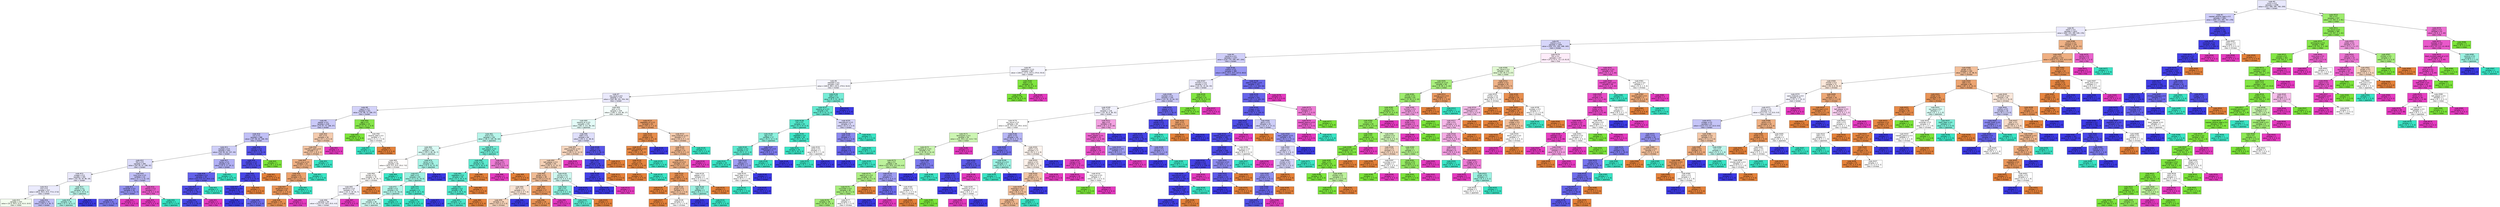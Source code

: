digraph Tree {
node [shape=box, style="filled", color="black", fontname="helvetica"] ;
edge [fontname="helvetica"] ;
0 [label=<node &#35;0<br/>cumin &le; 0.5<br/>samples = 2298<br/>value = [412, 568, 290, 769, 259]<br/>class = korean>, fillcolor="#e8e8fc"] ;
1 [label=<node &#35;1<br/>roasted_sesame_seed &le; 0.5<br/>samples = 1861<br/>value = [409, 223, 284, 767, 178]<br/>class = korean>, fillcolor="#cfcef9"] ;
0 -> 1 [labeldistance=2.5, labelangle=45, headlabel="True"] ;
2 [label=<node &#35;2<br/>starch &le; 0.5<br/>samples = 1623<br/>value = [405, 223, 280, 539, 176]<br/>class = korean>, fillcolor="#eae9fc"] ;
1 -> 2 ;
3 [label=<node &#35;3<br/>cilantro &le; 0.5<br/>samples = 1404<br/>value = [255, 221, 265, 498, 165]<br/>class = korean>, fillcolor="#d7d6fa"] ;
2 -> 3 ;
4 [label=<node &#35;4<br/>cayenne &le; 0.5<br/>samples = 1247<br/>value = [218, 170, 258, 497, 104]<br/>class = korean>, fillcolor="#d0cff9"] ;
3 -> 4 ;
5 [label=<node &#35;5<br/>cardamom &le; 0.5<br/>samples = 867<br/>value = [183.0, 117.0, 242.0, 270.0, 55.0]<br/>class = korean>, fillcolor="#f6f6fe"] ;
4 -> 5 ;
6 [label=<node &#35;6<br/>seaweed &le; 0.5<br/>samples = 837<br/>value = [183.0, 88.0, 242.0, 270.0, 54.0]<br/>class = korean>, fillcolor="#f6f6fe"] ;
5 -> 6 ;
7 [label=<node &#35;7<br/>soy_sauce &le; 0.5<br/>samples = 770<br/>value = [183, 88, 191, 254, 54]<br/>class = korean>, fillcolor="#eae9fc"] ;
6 -> 7 ;
8 [label=<node &#35;8<br/>yogurt &le; 0.5<br/>samples = 441<br/>value = [75, 88, 73, 168, 37]<br/>class = korean>, fillcolor="#d3d2f9"] ;
7 -> 8 ;
9 [label=<node &#35;9<br/>pepper &le; 0.5<br/>samples = 418<br/>value = [74, 67, 72, 168, 37]<br/>class = korean>, fillcolor="#cac9f8"] ;
8 -> 9 ;
10 [label=<node &#35;10<br/>nut &le; 0.5<br/>samples = 388<br/>value = [57, 66, 64, 168, 33]<br/>class = korean>, fillcolor="#c1c0f7"] ;
9 -> 10 ;
11 [label=<node &#35;11<br/>soybean &le; 0.5<br/>samples = 353<br/>value = [54, 65, 64, 137, 33]<br/>class = korean>, fillcolor="#cecef8"] ;
10 -> 11 ;
12 [label=<node &#35;12<br/>fish &le; 0.5<br/>samples = 306<br/>value = [54, 65, 47, 108, 32]<br/>class = korean>, fillcolor="#dcdcfa"] ;
11 -> 12 ;
13 [label=<node &#35;13<br/>vinegar &le; 0.5<br/>samples = 265<br/>value = [52, 64, 44, 86, 19]<br/>class = korean>, fillcolor="#eae9fc"] ;
12 -> 13 ;
14 [label=<node &#35;14<br/>rice &le; 0.5<br/>samples = 227<br/>value = [49.0, 59.0, 25.0, 77.0, 17.0]<br/>class = korean>, fillcolor="#eaeafc"] ;
13 -> 14 ;
15 [label=<node &#35;15<br/>samples = 153<br/>value = [31.0, 50.0, 21.0, 41.0, 10.0]<br/>class = indian>, fillcolor="#f4fdef"] ;
14 -> 15 ;
16 [label=<node &#35;16<br/>samples = 74<br/>value = [18, 9, 4, 36, 7]<br/>class = korean>, fillcolor="#c0bff7"] ;
14 -> 16 ;
17 [label=<node &#35;17<br/>radish &le; 0.5<br/>samples = 38<br/>value = [3, 5, 19, 9, 2]<br/>class = japanese>, fillcolor="#bbf6eb"] ;
13 -> 17 ;
18 [label=<node &#35;18<br/>samples = 35<br/>value = [3, 5, 19, 6, 2]<br/>class = japanese>, fillcolor="#a6f3e5"] ;
17 -> 18 ;
19 [label=<node &#35;19<br/>samples = 3<br/>value = [0, 0, 0, 3, 0]<br/>class = korean>, fillcolor="#3c39e5"] ;
17 -> 19 ;
20 [label=<node &#35;20<br/>lime_juice &le; 0.5<br/>samples = 41<br/>value = [2, 1, 3, 22, 13]<br/>class = korean>, fillcolor="#c0bff7"] ;
12 -> 20 ;
21 [label=<node &#35;21<br/>coriander &le; 0.5<br/>samples = 34<br/>value = [2, 1, 2, 22, 7]<br/>class = korean>, fillcolor="#9391f1"] ;
20 -> 21 ;
22 [label=<node &#35;22<br/>samples = 31<br/>value = [2, 1, 2, 22, 4]<br/>class = korean>, fillcolor="#7d7bee"] ;
21 -> 22 ;
23 [label=<node &#35;23<br/>samples = 3<br/>value = [0, 0, 0, 0, 3]<br/>class = thai>, fillcolor="#e539c0"] ;
21 -> 23 ;
24 [label=<node &#35;24<br/>salmon &le; 0.5<br/>samples = 7<br/>value = [0, 0, 1, 0, 6]<br/>class = thai>, fillcolor="#e95acb"] ;
20 -> 24 ;
25 [label=<node &#35;25<br/>samples = 6<br/>value = [0, 0, 0, 0, 6]<br/>class = thai>, fillcolor="#e539c0"] ;
24 -> 25 ;
26 [label=<node &#35;26<br/>samples = 1<br/>value = [0, 0, 1, 0, 0]<br/>class = japanese>, fillcolor="#39e5c5"] ;
24 -> 26 ;
27 [label=<node &#35;27<br/>barley &le; 0.5<br/>samples = 47<br/>value = [0, 0, 17, 29, 1]<br/>class = korean>, fillcolor="#b1b0f5"] ;
11 -> 27 ;
28 [label=<node &#35;28<br/>enokidake &le; 0.5<br/>samples = 35<br/>value = [0.0, 0.0, 5.0, 29.0, 1.0]<br/>class = korean>, fillcolor="#6361ea"] ;
27 -> 28 ;
29 [label=<node &#35;29<br/>bell_pepper &le; 0.5<br/>samples = 32<br/>value = [0, 0, 2, 29, 1]<br/>class = korean>, fillcolor="#504de8"] ;
28 -> 29 ;
30 [label=<node &#35;30<br/>samples = 31<br/>value = [0, 0, 2, 29, 0]<br/>class = korean>, fillcolor="#4947e7"] ;
29 -> 30 ;
31 [label=<node &#35;31<br/>samples = 1<br/>value = [0, 0, 0, 0, 1]<br/>class = thai>, fillcolor="#e539c0"] ;
29 -> 31 ;
32 [label=<node &#35;32<br/>samples = 3<br/>value = [0, 0, 3, 0, 0]<br/>class = japanese>, fillcolor="#39e5c5"] ;
28 -> 32 ;
33 [label=<node &#35;33<br/>samples = 12<br/>value = [0, 0, 12, 0, 0]<br/>class = japanese>, fillcolor="#39e5c5"] ;
27 -> 33 ;
34 [label=<node &#35;34<br/>cashew &le; 0.5<br/>samples = 35<br/>value = [3, 1, 0, 31, 0]<br/>class = korean>, fillcolor="#5452e8"] ;
10 -> 34 ;
35 [label=<node &#35;35<br/>shellfish &le; 0.5<br/>samples = 34<br/>value = [3, 0, 0, 31, 0]<br/>class = korean>, fillcolor="#4f4ce8"] ;
34 -> 35 ;
36 [label=<node &#35;36<br/>celery &le; 0.5<br/>samples = 33<br/>value = [2, 0, 0, 31, 0]<br/>class = korean>, fillcolor="#4946e7"] ;
35 -> 36 ;
37 [label=<node &#35;37<br/>cane_molasses &le; 0.5<br/>samples = 32<br/>value = [1, 0, 0, 31, 0]<br/>class = korean>, fillcolor="#423fe6"] ;
36 -> 37 ;
38 [label=<node &#35;38<br/>samples = 27<br/>value = [0, 0, 0, 27, 0]<br/>class = korean>, fillcolor="#3c39e5"] ;
37 -> 38 ;
39 [label=<node &#35;39<br/>samples = 5<br/>value = [1, 0, 0, 4, 0]<br/>class = korean>, fillcolor="#6d6aec"] ;
37 -> 39 ;
40 [label=<node &#35;40<br/>samples = 1<br/>value = [1, 0, 0, 0, 0]<br/>class = chinese>, fillcolor="#e58139"] ;
36 -> 40 ;
41 [label=<node &#35;41<br/>samples = 1<br/>value = [1, 0, 0, 0, 0]<br/>class = chinese>, fillcolor="#e58139"] ;
35 -> 41 ;
42 [label=<node &#35;42<br/>samples = 1<br/>value = [0, 1, 0, 0, 0]<br/>class = indian>, fillcolor="#7be539"] ;
34 -> 42 ;
43 [label=<node &#35;43<br/>fish &le; 0.5<br/>samples = 30<br/>value = [17, 1, 8, 0, 4]<br/>class = chinese>, fillcolor="#f4cbae"] ;
9 -> 43 ;
44 [label=<node &#35;44<br/>mandarin_peel &le; 0.5<br/>samples = 27<br/>value = [17, 1, 8, 0, 1]<br/>class = chinese>, fillcolor="#f3c3a1"] ;
43 -> 44 ;
45 [label=<node &#35;45<br/>lemon_juice &le; 0.5<br/>samples = 24<br/>value = [17, 1, 5, 0, 1]<br/>class = chinese>, fillcolor="#efaf82"] ;
44 -> 45 ;
46 [label=<node &#35;46<br/>bread &le; 0.5<br/>samples = 22<br/>value = [17, 1, 3, 0, 1]<br/>class = chinese>, fillcolor="#eca26d"] ;
45 -> 46 ;
47 [label=<node &#35;47<br/>tangerine &le; 0.5<br/>samples = 20<br/>value = [17, 1, 1, 0, 1]<br/>class = chinese>, fillcolor="#e99558"] ;
46 -> 47 ;
48 [label=<node &#35;48<br/>samples = 19<br/>value = [17, 1, 1, 0, 0]<br/>class = chinese>, fillcolor="#e88f4f"] ;
47 -> 48 ;
49 [label=<node &#35;49<br/>samples = 1<br/>value = [0, 0, 0, 0, 1]<br/>class = thai>, fillcolor="#e539c0"] ;
47 -> 49 ;
50 [label=<node &#35;50<br/>samples = 2<br/>value = [0, 0, 2, 0, 0]<br/>class = japanese>, fillcolor="#39e5c5"] ;
46 -> 50 ;
51 [label=<node &#35;51<br/>samples = 2<br/>value = [0, 0, 2, 0, 0]<br/>class = japanese>, fillcolor="#39e5c5"] ;
45 -> 51 ;
52 [label=<node &#35;52<br/>samples = 3<br/>value = [0, 0, 3, 0, 0]<br/>class = japanese>, fillcolor="#39e5c5"] ;
44 -> 52 ;
53 [label=<node &#35;53<br/>samples = 3<br/>value = [0, 0, 0, 0, 3]<br/>class = thai>, fillcolor="#e539c0"] ;
43 -> 53 ;
54 [label=<node &#35;54<br/>egg &le; 0.5<br/>samples = 23<br/>value = [1, 21, 1, 0, 0]<br/>class = indian>, fillcolor="#87e74b"] ;
8 -> 54 ;
55 [label=<node &#35;55<br/>samples = 21<br/>value = [0, 21, 0, 0, 0]<br/>class = indian>, fillcolor="#7be539"] ;
54 -> 55 ;
56 [label=<node &#35;56<br/>sesame_seed &le; 0.5<br/>samples = 2<br/>value = [1, 0, 1, 0, 0]<br/>class = chinese>, fillcolor="#ffffff"] ;
54 -> 56 ;
57 [label=<node &#35;57<br/>samples = 1<br/>value = [0, 0, 1, 0, 0]<br/>class = japanese>, fillcolor="#39e5c5"] ;
56 -> 57 ;
58 [label=<node &#35;58<br/>samples = 1<br/>value = [1, 0, 0, 0, 0]<br/>class = chinese>, fillcolor="#e58139"] ;
56 -> 58 ;
59 [label=<node &#35;59<br/>pork &le; 0.5<br/>samples = 329<br/>value = [108, 0, 118, 86, 17]<br/>class = japanese>, fillcolor="#f6fefc"] ;
7 -> 59 ;
60 [label=<node &#35;60<br/>sesame_oil &le; 0.5<br/>samples = 276<br/>value = [65, 0, 111, 84, 16]<br/>class = japanese>, fillcolor="#e3fbf7"] ;
59 -> 60 ;
61 [label=<node &#35;61<br/>wine &le; 0.5<br/>samples = 192<br/>value = [36, 0, 100, 46, 10]<br/>class = japanese>, fillcolor="#b6f5ea"] ;
60 -> 61 ;
62 [label=<node &#35;62<br/>sake &le; 0.5<br/>samples = 148<br/>value = [29, 0, 66, 46, 7]<br/>class = japanese>, fillcolor="#d8faf4"] ;
61 -> 62 ;
63 [label=<node &#35;63<br/>barley &le; 0.5<br/>samples = 83<br/>value = [26.0, 0.0, 25.0, 25.0, 7.0]<br/>class = chinese>, fillcolor="#fffdfc"] ;
62 -> 63 ;
64 [label=<node &#35;64<br/>tomato &le; 0.5<br/>samples = 76<br/>value = [26, 0, 18, 25, 7]<br/>class = chinese>, fillcolor="#fefdfb"] ;
63 -> 64 ;
65 [label=<node &#35;65<br/>tamarind &le; 0.5<br/>samples = 72<br/>value = [22, 0, 18, 25, 7]<br/>class = korean>, fillcolor="#f3f3fd"] ;
64 -> 65 ;
66 [label=<node &#35;66<br/>samples = 69<br/>value = [22.0, 0.0, 18.0, 25.0, 4.0]<br/>class = korean>, fillcolor="#f3f2fd"] ;
65 -> 66 ;
67 [label=<node &#35;67<br/>samples = 3<br/>value = [0, 0, 0, 0, 3]<br/>class = thai>, fillcolor="#e539c0"] ;
65 -> 67 ;
68 [label=<node &#35;68<br/>samples = 4<br/>value = [4, 0, 0, 0, 0]<br/>class = chinese>, fillcolor="#e58139"] ;
64 -> 68 ;
69 [label=<node &#35;69<br/>samples = 7<br/>value = [0, 0, 7, 0, 0]<br/>class = japanese>, fillcolor="#39e5c5"] ;
63 -> 69 ;
70 [label=<node &#35;70<br/>lemon &le; 0.5<br/>samples = 65<br/>value = [3, 0, 41, 21, 0]<br/>class = japanese>, fillcolor="#a5f3e5"] ;
62 -> 70 ;
71 [label=<node &#35;71<br/>beef &le; 0.5<br/>samples = 63<br/>value = [3, 0, 41, 19, 0]<br/>class = japanese>, fillcolor="#9cf2e2"] ;
70 -> 71 ;
72 [label=<node &#35;72<br/>wasabi &le; 0.5<br/>samples = 52<br/>value = [3, 0, 31, 18, 0]<br/>class = japanese>, fillcolor="#b3f5e9"] ;
71 -> 72 ;
73 [label=<node &#35;73<br/>samples = 46<br/>value = [3, 0, 25, 18, 0]<br/>class = japanese>, fillcolor="#cef8f0"] ;
72 -> 73 ;
74 [label=<node &#35;74<br/>samples = 6<br/>value = [0, 0, 6, 0, 0]<br/>class = japanese>, fillcolor="#39e5c5"] ;
72 -> 74 ;
75 [label=<node &#35;75<br/>fish &le; 0.5<br/>samples = 11<br/>value = [0, 0, 10, 1, 0]<br/>class = japanese>, fillcolor="#4de8cb"] ;
71 -> 75 ;
76 [label=<node &#35;76<br/>samples = 10<br/>value = [0, 0, 10, 0, 0]<br/>class = japanese>, fillcolor="#39e5c5"] ;
75 -> 76 ;
77 [label=<node &#35;77<br/>samples = 1<br/>value = [0, 0, 0, 1, 0]<br/>class = korean>, fillcolor="#3c39e5"] ;
75 -> 77 ;
78 [label=<node &#35;78<br/>samples = 2<br/>value = [0, 0, 0, 2, 0]<br/>class = korean>, fillcolor="#3c39e5"] ;
70 -> 78 ;
79 [label=<node &#35;79<br/>bell_pepper &le; 0.5<br/>samples = 44<br/>value = [7, 0, 34, 0, 3]<br/>class = japanese>, fillcolor="#6fecd5"] ;
61 -> 79 ;
80 [label=<node &#35;80<br/>oyster &le; 0.5<br/>samples = 40<br/>value = [6, 0, 34, 0, 0]<br/>class = japanese>, fillcolor="#5ceacf"] ;
79 -> 80 ;
81 [label=<node &#35;81<br/>vegetable &le; 0.5<br/>samples = 39<br/>value = [5, 0, 34, 0, 0]<br/>class = japanese>, fillcolor="#56e9ce"] ;
80 -> 81 ;
82 [label=<node &#35;82<br/>cabbage &le; 0.5<br/>samples = 38<br/>value = [4, 0, 34, 0, 0]<br/>class = japanese>, fillcolor="#50e8cc"] ;
81 -> 82 ;
83 [label=<node &#35;83<br/>samples = 37<br/>value = [3, 0, 34, 0, 0]<br/>class = japanese>, fillcolor="#4ae7ca"] ;
82 -> 83 ;
84 [label=<node &#35;84<br/>samples = 1<br/>value = [1, 0, 0, 0, 0]<br/>class = chinese>, fillcolor="#e58139"] ;
82 -> 84 ;
85 [label=<node &#35;85<br/>samples = 1<br/>value = [1, 0, 0, 0, 0]<br/>class = chinese>, fillcolor="#e58139"] ;
81 -> 85 ;
86 [label=<node &#35;86<br/>samples = 1<br/>value = [1, 0, 0, 0, 0]<br/>class = chinese>, fillcolor="#e58139"] ;
80 -> 86 ;
87 [label=<node &#35;87<br/>carrot &le; 0.5<br/>samples = 4<br/>value = [1, 0, 0, 0, 3]<br/>class = thai>, fillcolor="#ee7bd5"] ;
79 -> 87 ;
88 [label=<node &#35;88<br/>samples = 3<br/>value = [0, 0, 0, 0, 3]<br/>class = thai>, fillcolor="#e539c0"] ;
87 -> 88 ;
89 [label=<node &#35;89<br/>samples = 1<br/>value = [1, 0, 0, 0, 0]<br/>class = chinese>, fillcolor="#e58139"] ;
87 -> 89 ;
90 [label=<node &#35;90<br/>beef &le; 0.5<br/>samples = 84<br/>value = [29, 0, 11, 38, 6]<br/>class = korean>, fillcolor="#dfdffb"] ;
60 -> 90 ;
91 [label=<node &#35;91<br/>peanut_butter &le; 0.5<br/>samples = 54<br/>value = [26, 0, 11, 12, 5]<br/>class = chinese>, fillcolor="#f6d5bd"] ;
90 -> 91 ;
92 [label=<node &#35;92<br/>bell_pepper &le; 0.5<br/>samples = 50<br/>value = [26, 0, 11, 12, 1]<br/>class = chinese>, fillcolor="#f5d1b6"] ;
91 -> 92 ;
93 [label=<node &#35;93<br/>ginger &le; 0.5<br/>samples = 38<br/>value = [24, 0, 5, 8, 1]<br/>class = chinese>, fillcolor="#f1bc95"] ;
92 -> 93 ;
94 [label=<node &#35;94<br/>fish &le; 0.5<br/>samples = 21<br/>value = [10, 0, 4, 7, 0]<br/>class = chinese>, fillcolor="#f9e4d5"] ;
93 -> 94 ;
95 [label=<node &#35;95<br/>samples = 19<br/>value = [10, 0, 4, 5, 0]<br/>class = chinese>, fillcolor="#f6d2b8"] ;
94 -> 95 ;
96 [label=<node &#35;96<br/>samples = 2<br/>value = [0, 0, 0, 2, 0]<br/>class = korean>, fillcolor="#3c39e5"] ;
94 -> 96 ;
97 [label=<node &#35;97<br/>leek &le; 0.5<br/>samples = 17<br/>value = [14, 0, 1, 1, 1]<br/>class = chinese>, fillcolor="#ea995e"] ;
93 -> 97 ;
98 [label=<node &#35;98<br/>samples = 16<br/>value = [14, 0, 1, 1, 0]<br/>class = chinese>, fillcolor="#e89253"] ;
97 -> 98 ;
99 [label=<node &#35;99<br/>samples = 1<br/>value = [0, 0, 0, 0, 1]<br/>class = thai>, fillcolor="#e539c0"] ;
97 -> 99 ;
100 [label=<node &#35;100<br/>shrimp &le; 0.5<br/>samples = 12<br/>value = [2, 0, 6, 4, 0]<br/>class = japanese>, fillcolor="#cef8f0"] ;
92 -> 100 ;
101 [label=<node &#35;101<br/>pea &le; 0.5<br/>samples = 9<br/>value = [2, 0, 6, 1, 0]<br/>class = japanese>, fillcolor="#8ef0de"] ;
100 -> 101 ;
102 [label=<node &#35;102<br/>samples = 7<br/>value = [0, 0, 6, 1, 0]<br/>class = japanese>, fillcolor="#5ae9cf"] ;
101 -> 102 ;
103 [label=<node &#35;103<br/>samples = 2<br/>value = [2, 0, 0, 0, 0]<br/>class = chinese>, fillcolor="#e58139"] ;
101 -> 103 ;
104 [label=<node &#35;104<br/>samples = 3<br/>value = [0, 0, 0, 3, 0]<br/>class = korean>, fillcolor="#3c39e5"] ;
100 -> 104 ;
105 [label=<node &#35;105<br/>samples = 4<br/>value = [0, 0, 0, 0, 4]<br/>class = thai>, fillcolor="#e539c0"] ;
91 -> 105 ;
106 [label=<node &#35;106<br/>bean &le; 0.5<br/>samples = 30<br/>value = [3, 0, 0, 26, 1]<br/>class = korean>, fillcolor="#5956e9"] ;
90 -> 106 ;
107 [label=<node &#35;107<br/>leek &le; 0.5<br/>samples = 28<br/>value = [1, 0, 0, 26, 1]<br/>class = korean>, fillcolor="#4a48e7"] ;
106 -> 107 ;
108 [label=<node &#35;108<br/>root &le; 0.5<br/>samples = 27<br/>value = [0, 0, 0, 26, 1]<br/>class = korean>, fillcolor="#4441e6"] ;
107 -> 108 ;
109 [label=<node &#35;109<br/>samples = 26<br/>value = [0, 0, 0, 26, 0]<br/>class = korean>, fillcolor="#3c39e5"] ;
108 -> 109 ;
110 [label=<node &#35;110<br/>samples = 1<br/>value = [0, 0, 0, 0, 1]<br/>class = thai>, fillcolor="#e539c0"] ;
108 -> 110 ;
111 [label=<node &#35;111<br/>samples = 1<br/>value = [1, 0, 0, 0, 0]<br/>class = chinese>, fillcolor="#e58139"] ;
107 -> 111 ;
112 [label=<node &#35;112<br/>samples = 2<br/>value = [2, 0, 0, 0, 0]<br/>class = chinese>, fillcolor="#e58139"] ;
106 -> 112 ;
113 [label=<node &#35;113<br/>vegetable_oil &le; 0.5<br/>samples = 53<br/>value = [43, 0, 7, 2, 1]<br/>class = chinese>, fillcolor="#eb9c64"] ;
59 -> 113 ;
114 [label=<node &#35;114<br/>yeast &le; 0.5<br/>samples = 36<br/>value = [33, 0, 2, 1, 0]<br/>class = chinese>, fillcolor="#e78c4a"] ;
113 -> 114 ;
115 [label=<node &#35;115<br/>green_bell_pepper &le; 0.5<br/>samples = 35<br/>value = [33, 0, 2, 0, 0]<br/>class = chinese>, fillcolor="#e78945"] ;
114 -> 115 ;
116 [label=<node &#35;116<br/>clam &le; 0.5<br/>samples = 34<br/>value = [33, 0, 1, 0, 0]<br/>class = chinese>, fillcolor="#e6853f"] ;
115 -> 116 ;
117 [label=<node &#35;117<br/>samples = 33<br/>value = [33, 0, 0, 0, 0]<br/>class = chinese>, fillcolor="#e58139"] ;
116 -> 117 ;
118 [label=<node &#35;118<br/>samples = 1<br/>value = [0, 0, 1, 0, 0]<br/>class = japanese>, fillcolor="#39e5c5"] ;
116 -> 118 ;
119 [label=<node &#35;119<br/>samples = 1<br/>value = [0, 0, 1, 0, 0]<br/>class = japanese>, fillcolor="#39e5c5"] ;
115 -> 119 ;
120 [label=<node &#35;120<br/>samples = 1<br/>value = [0, 0, 0, 1, 0]<br/>class = korean>, fillcolor="#3c39e5"] ;
114 -> 120 ;
121 [label=<node &#35;121<br/>cane_molasses &le; 0.5<br/>samples = 17<br/>value = [10, 0, 5, 1, 1]<br/>class = chinese>, fillcolor="#f4caac"] ;
113 -> 121 ;
122 [label=<node &#35;122<br/>bean &le; 0.5<br/>samples = 15<br/>value = [10, 0, 3, 1, 1]<br/>class = chinese>, fillcolor="#f0b68c"] ;
121 -> 122 ;
123 [label=<node &#35;123<br/>sesame_oil &le; 0.5<br/>samples = 14<br/>value = [10, 0, 3, 1, 0]<br/>class = chinese>, fillcolor="#eeaf81"] ;
122 -> 123 ;
124 [label=<node &#35;124<br/>sake &le; 0.5<br/>samples = 9<br/>value = [8, 0, 1, 0, 0]<br/>class = chinese>, fillcolor="#e89152"] ;
123 -> 124 ;
125 [label=<node &#35;125<br/>samples = 6<br/>value = [6, 0, 0, 0, 0]<br/>class = chinese>, fillcolor="#e58139"] ;
124 -> 125 ;
126 [label=<node &#35;126<br/>ginger &le; 0.5<br/>samples = 3<br/>value = [2, 0, 1, 0, 0]<br/>class = chinese>, fillcolor="#f2c09c"] ;
124 -> 126 ;
127 [label=<node &#35;127<br/>samples = 1<br/>value = [1, 0, 0, 0, 0]<br/>class = chinese>, fillcolor="#e58139"] ;
126 -> 127 ;
128 [label=<node &#35;128<br/>samples = 2<br/>value = [1, 0, 1, 0, 0]<br/>class = chinese>, fillcolor="#ffffff"] ;
126 -> 128 ;
129 [label=<node &#35;129<br/>pepper &le; 0.5<br/>samples = 5<br/>value = [2, 0, 2, 1, 0]<br/>class = chinese>, fillcolor="#ffffff"] ;
123 -> 129 ;
130 [label=<node &#35;130<br/>egg &le; 0.5<br/>samples = 3<br/>value = [0, 0, 2, 1, 0]<br/>class = japanese>, fillcolor="#9cf2e2"] ;
129 -> 130 ;
131 [label=<node &#35;131<br/>samples = 1<br/>value = [0, 0, 0, 1, 0]<br/>class = korean>, fillcolor="#3c39e5"] ;
130 -> 131 ;
132 [label=<node &#35;132<br/>samples = 2<br/>value = [0, 0, 2, 0, 0]<br/>class = japanese>, fillcolor="#39e5c5"] ;
130 -> 132 ;
133 [label=<node &#35;133<br/>samples = 2<br/>value = [2, 0, 0, 0, 0]<br/>class = chinese>, fillcolor="#e58139"] ;
129 -> 133 ;
134 [label=<node &#35;134<br/>samples = 1<br/>value = [0, 0, 0, 0, 1]<br/>class = thai>, fillcolor="#e539c0"] ;
122 -> 134 ;
135 [label=<node &#35;135<br/>samples = 2<br/>value = [0, 0, 2, 0, 0]<br/>class = japanese>, fillcolor="#39e5c5"] ;
121 -> 135 ;
136 [label=<node &#35;136<br/>beef &le; 0.5<br/>samples = 67<br/>value = [0, 0, 51, 16, 0]<br/>class = japanese>, fillcolor="#77edd7"] ;
6 -> 136 ;
137 [label=<node &#35;137<br/>sesame_oil &le; 0.5<br/>samples = 62<br/>value = [0, 0, 51, 11, 0]<br/>class = japanese>, fillcolor="#64ebd2"] ;
136 -> 137 ;
138 [label=<node &#35;138<br/>rice &le; 0.5<br/>samples = 53<br/>value = [0, 0, 47, 6, 0]<br/>class = japanese>, fillcolor="#52e8cc"] ;
137 -> 138 ;
139 [label=<node &#35;139<br/>egg &le; 0.5<br/>samples = 17<br/>value = [0, 0, 12, 5, 0]<br/>class = japanese>, fillcolor="#8bf0dd"] ;
138 -> 139 ;
140 [label=<node &#35;140<br/>soybean &le; 0.5<br/>samples = 13<br/>value = [0, 0, 11, 2, 0]<br/>class = japanese>, fillcolor="#5dead0"] ;
139 -> 140 ;
141 [label=<node &#35;141<br/>samples = 10<br/>value = [0, 0, 10, 0, 0]<br/>class = japanese>, fillcolor="#39e5c5"] ;
140 -> 141 ;
142 [label=<node &#35;142<br/>kelp &le; 0.5<br/>samples = 3<br/>value = [0, 0, 1, 2, 0]<br/>class = korean>, fillcolor="#9e9cf2"] ;
140 -> 142 ;
143 [label=<node &#35;143<br/>black_bean &le; 0.5<br/>samples = 2<br/>value = [0, 0, 1, 1, 0]<br/>class = japanese>, fillcolor="#ffffff"] ;
142 -> 143 ;
144 [label=<node &#35;144<br/>samples = 1<br/>value = [0, 0, 1, 0, 0]<br/>class = japanese>, fillcolor="#39e5c5"] ;
143 -> 144 ;
145 [label=<node &#35;145<br/>samples = 1<br/>value = [0, 0, 0, 1, 0]<br/>class = korean>, fillcolor="#3c39e5"] ;
143 -> 145 ;
146 [label=<node &#35;146<br/>samples = 1<br/>value = [0, 0, 0, 1, 0]<br/>class = korean>, fillcolor="#3c39e5"] ;
142 -> 146 ;
147 [label=<node &#35;147<br/>vegetable_oil &le; 0.5<br/>samples = 4<br/>value = [0, 0, 1, 3, 0]<br/>class = korean>, fillcolor="#7d7bee"] ;
139 -> 147 ;
148 [label=<node &#35;148<br/>samples = 1<br/>value = [0, 0, 1, 0, 0]<br/>class = japanese>, fillcolor="#39e5c5"] ;
147 -> 148 ;
149 [label=<node &#35;149<br/>samples = 3<br/>value = [0, 0, 0, 3, 0]<br/>class = korean>, fillcolor="#3c39e5"] ;
147 -> 149 ;
150 [label=<node &#35;150<br/>vegetable &le; 0.5<br/>samples = 36<br/>value = [0, 0, 35, 1, 0]<br/>class = japanese>, fillcolor="#3fe6c7"] ;
138 -> 150 ;
151 [label=<node &#35;151<br/>samples = 34<br/>value = [0, 0, 34, 0, 0]<br/>class = japanese>, fillcolor="#39e5c5"] ;
150 -> 151 ;
152 [label=<node &#35;152<br/>carrot &le; 0.5<br/>samples = 2<br/>value = [0, 0, 1, 1, 0]<br/>class = japanese>, fillcolor="#ffffff"] ;
150 -> 152 ;
153 [label=<node &#35;153<br/>samples = 1<br/>value = [0, 0, 1, 0, 0]<br/>class = japanese>, fillcolor="#39e5c5"] ;
152 -> 153 ;
154 [label=<node &#35;154<br/>samples = 1<br/>value = [0, 0, 0, 1, 0]<br/>class = korean>, fillcolor="#3c39e5"] ;
152 -> 154 ;
155 [label=<node &#35;155<br/>katsuobushi &le; 0.5<br/>samples = 9<br/>value = [0, 0, 4, 5, 0]<br/>class = korean>, fillcolor="#d8d7fa"] ;
137 -> 155 ;
156 [label=<node &#35;156<br/>pork &le; 0.5<br/>samples = 7<br/>value = [0, 0, 2, 5, 0]<br/>class = korean>, fillcolor="#8a88ef"] ;
155 -> 156 ;
157 [label=<node &#35;157<br/>carrot &le; 0.5<br/>samples = 6<br/>value = [0, 0, 1, 5, 0]<br/>class = korean>, fillcolor="#6361ea"] ;
156 -> 157 ;
158 [label=<node &#35;158<br/>samples = 5<br/>value = [0, 0, 0, 5, 0]<br/>class = korean>, fillcolor="#3c39e5"] ;
157 -> 158 ;
159 [label=<node &#35;159<br/>samples = 1<br/>value = [0, 0, 1, 0, 0]<br/>class = japanese>, fillcolor="#39e5c5"] ;
157 -> 159 ;
160 [label=<node &#35;160<br/>samples = 1<br/>value = [0, 0, 1, 0, 0]<br/>class = japanese>, fillcolor="#39e5c5"] ;
156 -> 160 ;
161 [label=<node &#35;161<br/>samples = 2<br/>value = [0, 0, 2, 0, 0]<br/>class = japanese>, fillcolor="#39e5c5"] ;
155 -> 161 ;
162 [label=<node &#35;162<br/>samples = 5<br/>value = [0, 0, 0, 5, 0]<br/>class = korean>, fillcolor="#3c39e5"] ;
136 -> 162 ;
163 [label=<node &#35;163<br/>bean &le; 0.5<br/>samples = 30<br/>value = [0, 29, 0, 0, 1]<br/>class = indian>, fillcolor="#80e640"] ;
5 -> 163 ;
164 [label=<node &#35;164<br/>samples = 29<br/>value = [0, 29, 0, 0, 0]<br/>class = indian>, fillcolor="#7be539"] ;
163 -> 164 ;
165 [label=<node &#35;165<br/>samples = 1<br/>value = [0, 0, 0, 0, 1]<br/>class = thai>, fillcolor="#e539c0"] ;
163 -> 165 ;
166 [label=<node &#35;166<br/>scallion &le; 0.5<br/>samples = 380<br/>value = [35.0, 53.0, 16.0, 227.0, 49.0]<br/>class = korean>, fillcolor="#9796f1"] ;
4 -> 166 ;
167 [label=<node &#35;167<br/>turmeric &le; 0.5<br/>samples = 173<br/>value = [14, 52, 10, 64, 33]<br/>class = korean>, fillcolor="#ecebfc"] ;
166 -> 167 ;
168 [label=<node &#35;168<br/>soybean &le; 0.5<br/>samples = 150<br/>value = [14, 30, 10, 64, 32]<br/>class = korean>, fillcolor="#cac9f8"] ;
167 -> 168 ;
169 [label=<node &#35;169<br/>fish &le; 0.5<br/>samples = 118<br/>value = [10, 30, 8, 38, 32]<br/>class = korean>, fillcolor="#f1f1fd"] ;
168 -> 169 ;
170 [label=<node &#35;170<br/>soy_sauce &le; 0.5<br/>samples = 90<br/>value = [10.0, 29.0, 8.0, 29.0, 14.0]<br/>class = indian>, fillcolor="#ffffff"] ;
169 -> 170 ;
171 [label=<node &#35;171<br/>lemongrass &le; 0.5<br/>samples = 56<br/>value = [4.0, 29.0, 4.0, 12.0, 7.0]<br/>class = indian>, fillcolor="#ccf5b2"] ;
170 -> 171 ;
172 [label=<node &#35;172<br/>sesame_oil &le; 0.5<br/>samples = 53<br/>value = [4, 29, 4, 12, 4]<br/>class = indian>, fillcolor="#c8f4ad"] ;
171 -> 172 ;
173 [label=<node &#35;173<br/>egg &le; 0.5<br/>samples = 49<br/>value = [4.0, 29.0, 3.0, 9.0, 4.0]<br/>class = indian>, fillcolor="#bdf29c"] ;
172 -> 173 ;
174 [label=<node &#35;174<br/>peanut_oil &le; 0.5<br/>samples = 42<br/>value = [3, 28, 3, 5, 3]<br/>class = indian>, fillcolor="#adef84"] ;
173 -> 174 ;
175 [label=<node &#35;175<br/>cucumber &le; 0.5<br/>samples = 40<br/>value = [1, 28, 3, 5, 3]<br/>class = indian>, fillcolor="#a8ee7d"] ;
174 -> 175 ;
176 [label=<node &#35;176<br/>samples = 38<br/>value = [0, 28, 2, 5, 3]<br/>class = indian>, fillcolor="#a3ed75"] ;
175 -> 176 ;
177 [label=<node &#35;177<br/>samples = 2<br/>value = [1, 0, 1, 0, 0]<br/>class = chinese>, fillcolor="#ffffff"] ;
175 -> 177 ;
178 [label=<node &#35;178<br/>samples = 2<br/>value = [2, 0, 0, 0, 0]<br/>class = chinese>, fillcolor="#e58139"] ;
174 -> 178 ;
179 [label=<node &#35;179<br/>corn &le; 0.5<br/>samples = 7<br/>value = [1, 1, 0, 4, 1]<br/>class = korean>, fillcolor="#9e9cf2"] ;
173 -> 179 ;
180 [label=<node &#35;180<br/>honey &le; 0.5<br/>samples = 5<br/>value = [0, 0, 0, 4, 1]<br/>class = korean>, fillcolor="#6d6aec"] ;
179 -> 180 ;
181 [label=<node &#35;181<br/>samples = 4<br/>value = [0, 0, 0, 4, 0]<br/>class = korean>, fillcolor="#3c39e5"] ;
180 -> 181 ;
182 [label=<node &#35;182<br/>samples = 1<br/>value = [0, 0, 0, 0, 1]<br/>class = thai>, fillcolor="#e539c0"] ;
180 -> 182 ;
183 [label=<node &#35;183<br/>wheat &le; 0.5<br/>samples = 2<br/>value = [1, 1, 0, 0, 0]<br/>class = chinese>, fillcolor="#ffffff"] ;
179 -> 183 ;
184 [label=<node &#35;184<br/>samples = 1<br/>value = [1, 0, 0, 0, 0]<br/>class = chinese>, fillcolor="#e58139"] ;
183 -> 184 ;
185 [label=<node &#35;185<br/>samples = 1<br/>value = [0, 1, 0, 0, 0]<br/>class = indian>, fillcolor="#7be539"] ;
183 -> 185 ;
186 [label=<node &#35;186<br/>rice &le; 0.5<br/>samples = 4<br/>value = [0, 0, 1, 3, 0]<br/>class = korean>, fillcolor="#7d7bee"] ;
172 -> 186 ;
187 [label=<node &#35;187<br/>samples = 3<br/>value = [0, 0, 0, 3, 0]<br/>class = korean>, fillcolor="#3c39e5"] ;
186 -> 187 ;
188 [label=<node &#35;188<br/>samples = 1<br/>value = [0, 0, 1, 0, 0]<br/>class = japanese>, fillcolor="#39e5c5"] ;
186 -> 188 ;
189 [label=<node &#35;189<br/>samples = 3<br/>value = [0, 0, 0, 0, 3]<br/>class = thai>, fillcolor="#e539c0"] ;
171 -> 189 ;
190 [label=<node &#35;190<br/>garlic &le; 0.5<br/>samples = 34<br/>value = [6, 0, 4, 17, 7]<br/>class = korean>, fillcolor="#b7b6f5"] ;
170 -> 190 ;
191 [label=<node &#35;191<br/>rice &le; 0.5<br/>samples = 17<br/>value = [0, 0, 2, 13, 2]<br/>class = korean>, fillcolor="#706eec"] ;
190 -> 191 ;
192 [label=<node &#35;192<br/>corn &le; 0.5<br/>samples = 14<br/>value = [0, 0, 0, 12, 2]<br/>class = korean>, fillcolor="#5d5ae9"] ;
191 -> 192 ;
193 [label=<node &#35;193<br/>chicken &le; 0.5<br/>samples = 13<br/>value = [0, 0, 0, 12, 1]<br/>class = korean>, fillcolor="#4c49e7"] ;
192 -> 193 ;
194 [label=<node &#35;194<br/>samples = 11<br/>value = [0, 0, 0, 11, 0]<br/>class = korean>, fillcolor="#3c39e5"] ;
193 -> 194 ;
195 [label=<node &#35;195<br/>sesame_oil &le; 0.5<br/>samples = 2<br/>value = [0, 0, 0, 1, 1]<br/>class = korean>, fillcolor="#ffffff"] ;
193 -> 195 ;
196 [label=<node &#35;196<br/>samples = 1<br/>value = [0, 0, 0, 0, 1]<br/>class = thai>, fillcolor="#e539c0"] ;
195 -> 196 ;
197 [label=<node &#35;197<br/>samples = 1<br/>value = [0, 0, 0, 1, 0]<br/>class = korean>, fillcolor="#3c39e5"] ;
195 -> 197 ;
198 [label=<node &#35;198<br/>samples = 1<br/>value = [0, 0, 0, 0, 1]<br/>class = thai>, fillcolor="#e539c0"] ;
192 -> 198 ;
199 [label=<node &#35;199<br/>sesame_oil &le; 0.5<br/>samples = 3<br/>value = [0, 0, 2, 1, 0]<br/>class = japanese>, fillcolor="#9cf2e2"] ;
191 -> 199 ;
200 [label=<node &#35;200<br/>samples = 2<br/>value = [0, 0, 2, 0, 0]<br/>class = japanese>, fillcolor="#39e5c5"] ;
199 -> 200 ;
201 [label=<node &#35;201<br/>samples = 1<br/>value = [0, 0, 0, 1, 0]<br/>class = korean>, fillcolor="#3c39e5"] ;
199 -> 201 ;
202 [label=<node &#35;202<br/>radish &le; 0.5<br/>samples = 17<br/>value = [6, 0, 2, 4, 5]<br/>class = chinese>, fillcolor="#fdf4ee"] ;
190 -> 202 ;
203 [label=<node &#35;203<br/>peanut &le; 0.5<br/>samples = 14<br/>value = [6, 0, 2, 1, 5]<br/>class = chinese>, fillcolor="#fcf1e9"] ;
202 -> 203 ;
204 [label=<node &#35;204<br/>pork &le; 0.5<br/>samples = 11<br/>value = [6, 0, 2, 1, 2]<br/>class = chinese>, fillcolor="#f3c7a7"] ;
203 -> 204 ;
205 [label=<node &#35;205<br/>asparagus &le; 0.5<br/>samples = 10<br/>value = [6, 0, 2, 0, 2]<br/>class = chinese>, fillcolor="#f2c09c"] ;
204 -> 205 ;
206 [label=<node &#35;206<br/>samples = 9<br/>value = [6, 0, 1, 0, 2]<br/>class = chinese>, fillcolor="#f0b78e"] ;
205 -> 206 ;
207 [label=<node &#35;207<br/>samples = 1<br/>value = [0, 0, 1, 0, 0]<br/>class = japanese>, fillcolor="#39e5c5"] ;
205 -> 207 ;
208 [label=<node &#35;208<br/>samples = 1<br/>value = [0, 0, 0, 1, 0]<br/>class = korean>, fillcolor="#3c39e5"] ;
204 -> 208 ;
209 [label=<node &#35;209<br/>samples = 3<br/>value = [0, 0, 0, 0, 3]<br/>class = thai>, fillcolor="#e539c0"] ;
203 -> 209 ;
210 [label=<node &#35;210<br/>samples = 3<br/>value = [0, 0, 0, 3, 0]<br/>class = korean>, fillcolor="#3c39e5"] ;
202 -> 210 ;
211 [label=<node &#35;211<br/>egg &le; 0.5<br/>samples = 28<br/>value = [0, 1, 0, 9, 18]<br/>class = thai>, fillcolor="#f3a1e1"] ;
169 -> 211 ;
212 [label=<node &#35;212<br/>black_pepper &le; 0.5<br/>samples = 22<br/>value = [0, 1, 0, 3, 18]<br/>class = thai>, fillcolor="#ea63cd"] ;
211 -> 212 ;
213 [label=<node &#35;213<br/>potato &le; 0.5<br/>samples = 19<br/>value = [0, 1, 0, 1, 17]<br/>class = thai>, fillcolor="#e84fc7"] ;
212 -> 213 ;
214 [label=<node &#35;214<br/>mango &le; 0.5<br/>samples = 18<br/>value = [0, 1, 0, 0, 17]<br/>class = thai>, fillcolor="#e745c4"] ;
213 -> 214 ;
215 [label=<node &#35;215<br/>samples = 16<br/>value = [0, 0, 0, 0, 16]<br/>class = thai>, fillcolor="#e539c0"] ;
214 -> 215 ;
216 [label=<node &#35;216<br/>lime_juice &le; 0.5<br/>samples = 2<br/>value = [0, 1, 0, 0, 1]<br/>class = indian>, fillcolor="#ffffff"] ;
214 -> 216 ;
217 [label=<node &#35;217<br/>samples = 1<br/>value = [0, 1, 0, 0, 0]<br/>class = indian>, fillcolor="#7be539"] ;
216 -> 217 ;
218 [label=<node &#35;218<br/>samples = 1<br/>value = [0, 0, 0, 0, 1]<br/>class = thai>, fillcolor="#e539c0"] ;
216 -> 218 ;
219 [label=<node &#35;219<br/>samples = 1<br/>value = [0, 0, 0, 1, 0]<br/>class = korean>, fillcolor="#3c39e5"] ;
213 -> 219 ;
220 [label=<node &#35;220<br/>lemongrass &le; 0.5<br/>samples = 3<br/>value = [0, 0, 0, 2, 1]<br/>class = korean>, fillcolor="#9e9cf2"] ;
212 -> 220 ;
221 [label=<node &#35;221<br/>samples = 2<br/>value = [0, 0, 0, 2, 0]<br/>class = korean>, fillcolor="#3c39e5"] ;
220 -> 221 ;
222 [label=<node &#35;222<br/>samples = 1<br/>value = [0, 0, 0, 0, 1]<br/>class = thai>, fillcolor="#e539c0"] ;
220 -> 222 ;
223 [label=<node &#35;223<br/>samples = 6<br/>value = [0, 0, 0, 6, 0]<br/>class = korean>, fillcolor="#3c39e5"] ;
211 -> 223 ;
224 [label=<node &#35;224<br/>pepper &le; 0.5<br/>samples = 32<br/>value = [4, 0, 2, 26, 0]<br/>class = korean>, fillcolor="#6663eb"] ;
168 -> 224 ;
225 [label=<node &#35;225<br/>wasabi &le; 0.5<br/>samples = 27<br/>value = [0, 0, 2, 25, 0]<br/>class = korean>, fillcolor="#4c49e7"] ;
224 -> 225 ;
226 [label=<node &#35;226<br/>lettuce &le; 0.5<br/>samples = 26<br/>value = [0, 0, 1, 25, 0]<br/>class = korean>, fillcolor="#4441e6"] ;
225 -> 226 ;
227 [label=<node &#35;227<br/>samples = 23<br/>value = [0, 0, 0, 23, 0]<br/>class = korean>, fillcolor="#3c39e5"] ;
226 -> 227 ;
228 [label=<node &#35;228<br/>carrot &le; 0.5<br/>samples = 3<br/>value = [0, 0, 1, 2, 0]<br/>class = korean>, fillcolor="#9e9cf2"] ;
226 -> 228 ;
229 [label=<node &#35;229<br/>samples = 2<br/>value = [0, 0, 0, 2, 0]<br/>class = korean>, fillcolor="#3c39e5"] ;
228 -> 229 ;
230 [label=<node &#35;230<br/>samples = 1<br/>value = [0, 0, 1, 0, 0]<br/>class = japanese>, fillcolor="#39e5c5"] ;
228 -> 230 ;
231 [label=<node &#35;231<br/>samples = 1<br/>value = [0, 0, 1, 0, 0]<br/>class = japanese>, fillcolor="#39e5c5"] ;
225 -> 231 ;
232 [label=<node &#35;232<br/>bean &le; 0.5<br/>samples = 5<br/>value = [4, 0, 0, 1, 0]<br/>class = chinese>, fillcolor="#eca06a"] ;
224 -> 232 ;
233 [label=<node &#35;233<br/>samples = 4<br/>value = [4, 0, 0, 0, 0]<br/>class = chinese>, fillcolor="#e58139"] ;
232 -> 233 ;
234 [label=<node &#35;234<br/>samples = 1<br/>value = [0, 0, 0, 1, 0]<br/>class = korean>, fillcolor="#3c39e5"] ;
232 -> 234 ;
235 [label=<node &#35;235<br/>basil &le; 0.5<br/>samples = 23<br/>value = [0, 22, 0, 0, 1]<br/>class = indian>, fillcolor="#81e642"] ;
167 -> 235 ;
236 [label=<node &#35;236<br/>samples = 22<br/>value = [0, 22, 0, 0, 0]<br/>class = indian>, fillcolor="#7be539"] ;
235 -> 236 ;
237 [label=<node &#35;237<br/>samples = 1<br/>value = [0, 0, 0, 0, 1]<br/>class = thai>, fillcolor="#e539c0"] ;
235 -> 237 ;
238 [label=<node &#35;238<br/>peanut_butter &le; 0.5<br/>samples = 207<br/>value = [21, 1, 6, 163, 16]<br/>class = korean>, fillcolor="#6a68eb"] ;
166 -> 238 ;
239 [label=<node &#35;239<br/>mint &le; 0.5<br/>samples = 201<br/>value = [21, 1, 6, 163, 10]<br/>class = korean>, fillcolor="#6563ea"] ;
238 -> 239 ;
240 [label=<node &#35;240<br/>vinegar &le; 0.5<br/>samples = 194<br/>value = [21, 0, 5, 163, 5]<br/>class = korean>, fillcolor="#5f5cea"] ;
239 -> 240 ;
241 [label=<node &#35;241<br/>basil &le; 0.5<br/>samples = 162<br/>value = [9, 0, 3, 146, 4]<br/>class = korean>, fillcolor="#504ee8"] ;
240 -> 241 ;
242 [label=<node &#35;242<br/>roasted_peanut &le; 0.5<br/>samples = 160<br/>value = [9, 0, 3, 146, 2]<br/>class = korean>, fillcolor="#4e4be7"] ;
241 -> 242 ;
243 [label=<node &#35;243<br/>pork &le; 0.5<br/>samples = 158<br/>value = [9, 0, 2, 146, 1]<br/>class = korean>, fillcolor="#4c49e7"] ;
242 -> 243 ;
244 [label=<node &#35;244<br/>cashew &le; 0.5<br/>samples = 141<br/>value = [4, 0, 2, 134, 1]<br/>class = korean>, fillcolor="#4643e6"] ;
243 -> 244 ;
245 [label=<node &#35;245<br/>katsuobushi &le; 0.5<br/>samples = 140<br/>value = [4, 0, 2, 134, 0]<br/>class = korean>, fillcolor="#4542e6"] ;
244 -> 245 ;
246 [label=<node &#35;246<br/>egg_noodle &le; 0.5<br/>samples = 139<br/>value = [4, 0, 1, 134, 0]<br/>class = korean>, fillcolor="#4340e6"] ;
245 -> 246 ;
247 [label=<node &#35;247<br/>samples = 138<br/>value = [3, 0, 1, 134, 0]<br/>class = korean>, fillcolor="#423fe6"] ;
246 -> 247 ;
248 [label=<node &#35;248<br/>samples = 1<br/>value = [1, 0, 0, 0, 0]<br/>class = chinese>, fillcolor="#e58139"] ;
246 -> 248 ;
249 [label=<node &#35;249<br/>samples = 1<br/>value = [0, 0, 1, 0, 0]<br/>class = japanese>, fillcolor="#39e5c5"] ;
245 -> 249 ;
250 [label=<node &#35;250<br/>samples = 1<br/>value = [0, 0, 0, 0, 1]<br/>class = thai>, fillcolor="#e539c0"] ;
244 -> 250 ;
251 [label=<node &#35;251<br/>mushroom &le; 0.5<br/>samples = 17<br/>value = [5, 0, 0, 12, 0]<br/>class = korean>, fillcolor="#8d8bf0"] ;
243 -> 251 ;
252 [label=<node &#35;252<br/>bean &le; 0.5<br/>samples = 14<br/>value = [2, 0, 0, 12, 0]<br/>class = korean>, fillcolor="#5d5ae9"] ;
251 -> 252 ;
253 [label=<node &#35;253<br/>samples = 12<br/>value = [0, 0, 0, 12, 0]<br/>class = korean>, fillcolor="#3c39e5"] ;
252 -> 253 ;
254 [label=<node &#35;254<br/>samples = 2<br/>value = [2, 0, 0, 0, 0]<br/>class = chinese>, fillcolor="#e58139"] ;
252 -> 254 ;
255 [label=<node &#35;255<br/>samples = 3<br/>value = [3, 0, 0, 0, 0]<br/>class = chinese>, fillcolor="#e58139"] ;
251 -> 255 ;
256 [label=<node &#35;256<br/>soy_sauce &le; 0.5<br/>samples = 2<br/>value = [0, 0, 1, 0, 1]<br/>class = japanese>, fillcolor="#ffffff"] ;
242 -> 256 ;
257 [label=<node &#35;257<br/>samples = 1<br/>value = [0, 0, 1, 0, 0]<br/>class = japanese>, fillcolor="#39e5c5"] ;
256 -> 257 ;
258 [label=<node &#35;258<br/>samples = 1<br/>value = [0, 0, 0, 0, 1]<br/>class = thai>, fillcolor="#e539c0"] ;
256 -> 258 ;
259 [label=<node &#35;259<br/>samples = 2<br/>value = [0, 0, 0, 0, 2]<br/>class = thai>, fillcolor="#e539c0"] ;
241 -> 259 ;
260 [label=<node &#35;260<br/>garlic &le; 0.5<br/>samples = 32<br/>value = [12, 0, 2, 17, 1]<br/>class = korean>, fillcolor="#cecef8"] ;
240 -> 260 ;
261 [label=<node &#35;261<br/>samples = 6<br/>value = [6, 0, 0, 0, 0]<br/>class = chinese>, fillcolor="#e58139"] ;
260 -> 261 ;
262 [label=<node &#35;262<br/>black_pepper &le; 0.5<br/>samples = 26<br/>value = [6, 0, 2, 17, 1]<br/>class = korean>, fillcolor="#9492f1"] ;
260 -> 262 ;
263 [label=<node &#35;263<br/>sake &le; 0.5<br/>samples = 17<br/>value = [6, 0, 2, 8, 1]<br/>class = korean>, fillcolor="#dcdbfa"] ;
262 -> 263 ;
264 [label=<node &#35;264<br/>chicken &le; 0.5<br/>samples = 15<br/>value = [6, 0, 0, 8, 1]<br/>class = korean>, fillcolor="#d4d3f9"] ;
263 -> 264 ;
265 [label=<node &#35;265<br/>wine &le; 0.5<br/>samples = 12<br/>value = [3, 0, 0, 8, 1]<br/>class = korean>, fillcolor="#9391f1"] ;
264 -> 265 ;
266 [label=<node &#35;266<br/>lime &le; 0.5<br/>samples = 10<br/>value = [1, 0, 0, 8, 1]<br/>class = korean>, fillcolor="#6765eb"] ;
265 -> 266 ;
267 [label=<node &#35;267<br/>samples = 9<br/>value = [1, 0, 0, 8, 0]<br/>class = korean>, fillcolor="#5452e8"] ;
266 -> 267 ;
268 [label=<node &#35;268<br/>samples = 1<br/>value = [0, 0, 0, 0, 1]<br/>class = thai>, fillcolor="#e539c0"] ;
266 -> 268 ;
269 [label=<node &#35;269<br/>samples = 2<br/>value = [2, 0, 0, 0, 0]<br/>class = chinese>, fillcolor="#e58139"] ;
265 -> 269 ;
270 [label=<node &#35;270<br/>samples = 3<br/>value = [3, 0, 0, 0, 0]<br/>class = chinese>, fillcolor="#e58139"] ;
264 -> 270 ;
271 [label=<node &#35;271<br/>samples = 2<br/>value = [0, 0, 2, 0, 0]<br/>class = japanese>, fillcolor="#39e5c5"] ;
263 -> 271 ;
272 [label=<node &#35;272<br/>samples = 9<br/>value = [0, 0, 0, 9, 0]<br/>class = korean>, fillcolor="#3c39e5"] ;
262 -> 272 ;
273 [label=<node &#35;273<br/>olive_oil &le; 0.5<br/>samples = 7<br/>value = [0, 1, 1, 0, 5]<br/>class = thai>, fillcolor="#ee7bd5"] ;
239 -> 273 ;
274 [label=<node &#35;274<br/>roasted_peanut &le; 0.5<br/>samples = 6<br/>value = [0, 0, 1, 0, 5]<br/>class = thai>, fillcolor="#ea61cd"] ;
273 -> 274 ;
275 [label=<node &#35;275<br/>samples = 5<br/>value = [0, 0, 0, 0, 5]<br/>class = thai>, fillcolor="#e539c0"] ;
274 -> 275 ;
276 [label=<node &#35;276<br/>samples = 1<br/>value = [0, 0, 1, 0, 0]<br/>class = japanese>, fillcolor="#39e5c5"] ;
274 -> 276 ;
277 [label=<node &#35;277<br/>samples = 1<br/>value = [0, 1, 0, 0, 0]<br/>class = indian>, fillcolor="#7be539"] ;
273 -> 277 ;
278 [label=<node &#35;278<br/>samples = 6<br/>value = [0, 0, 0, 0, 6]<br/>class = thai>, fillcolor="#e539c0"] ;
238 -> 278 ;
279 [label=<node &#35;279<br/>fish &le; 0.5<br/>samples = 157<br/>value = [37.0, 51.0, 7.0, 1.0, 61.0]<br/>class = thai>, fillcolor="#fdecf9"] ;
3 -> 279 ;
280 [label=<node &#35;280<br/>soy_sauce &le; 0.5<br/>samples = 104<br/>value = [33, 49, 5, 0, 17]<br/>class = indian>, fillcolor="#e1f9d2"] ;
279 -> 280 ;
281 [label=<node &#35;281<br/>sesame_oil &le; 0.5<br/>samples = 69<br/>value = [9, 49, 1, 0, 10]<br/>class = indian>, fillcolor="#a8ee7c"] ;
280 -> 281 ;
282 [label=<node &#35;282<br/>shrimp &le; 0.5<br/>samples = 63<br/>value = [4, 49, 0, 0, 10]<br/>class = indian>, fillcolor="#9eec6d"] ;
281 -> 282 ;
283 [label=<node &#35;283<br/>wine &le; 0.5<br/>samples = 57<br/>value = [4, 47, 0, 0, 6]<br/>class = indian>, fillcolor="#95ea60"] ;
282 -> 283 ;
284 [label=<node &#35;284<br/>rice &le; 0.5<br/>samples = 55<br/>value = [4, 47, 0, 0, 4]<br/>class = indian>, fillcolor="#90e958"] ;
283 -> 284 ;
285 [label=<node &#35;285<br/>beef &le; 0.5<br/>samples = 44<br/>value = [2, 41, 0, 0, 1]<br/>class = indian>, fillcolor="#84e747"] ;
284 -> 285 ;
286 [label=<node &#35;286<br/>roasted_peanut &le; 0.5<br/>samples = 43<br/>value = [2, 41, 0, 0, 0]<br/>class = indian>, fillcolor="#81e643"] ;
285 -> 286 ;
287 [label=<node &#35;287<br/>bean &le; 0.5<br/>samples = 42<br/>value = [1, 41, 0, 0, 0]<br/>class = indian>, fillcolor="#7ee63e"] ;
286 -> 287 ;
288 [label=<node &#35;288<br/>samples = 39<br/>value = [0, 39, 0, 0, 0]<br/>class = indian>, fillcolor="#7be539"] ;
287 -> 288 ;
289 [label=<node &#35;289<br/>chicken &le; 0.5<br/>samples = 3<br/>value = [1, 2, 0, 0, 0]<br/>class = indian>, fillcolor="#bdf29c"] ;
287 -> 289 ;
290 [label=<node &#35;290<br/>samples = 2<br/>value = [0, 2, 0, 0, 0]<br/>class = indian>, fillcolor="#7be539"] ;
289 -> 290 ;
291 [label=<node &#35;291<br/>samples = 1<br/>value = [1, 0, 0, 0, 0]<br/>class = chinese>, fillcolor="#e58139"] ;
289 -> 291 ;
292 [label=<node &#35;292<br/>samples = 1<br/>value = [1, 0, 0, 0, 0]<br/>class = chinese>, fillcolor="#e58139"] ;
286 -> 292 ;
293 [label=<node &#35;293<br/>samples = 1<br/>value = [0, 0, 0, 0, 1]<br/>class = thai>, fillcolor="#e539c0"] ;
285 -> 293 ;
294 [label=<node &#35;294<br/>cayenne &le; 0.5<br/>samples = 11<br/>value = [2, 6, 0, 0, 3]<br/>class = indian>, fillcolor="#cef5b5"] ;
284 -> 294 ;
295 [label=<node &#35;295<br/>onion &le; 0.5<br/>samples = 4<br/>value = [2, 1, 0, 0, 1]<br/>class = chinese>, fillcolor="#f6d5bd"] ;
294 -> 295 ;
296 [label=<node &#35;296<br/>samples = 2<br/>value = [2, 0, 0, 0, 0]<br/>class = chinese>, fillcolor="#e58139"] ;
295 -> 296 ;
297 [label=<node &#35;297<br/>cucumber &le; 0.5<br/>samples = 2<br/>value = [0, 1, 0, 0, 1]<br/>class = indian>, fillcolor="#ffffff"] ;
295 -> 297 ;
298 [label=<node &#35;298<br/>samples = 1<br/>value = [0, 1, 0, 0, 0]<br/>class = indian>, fillcolor="#7be539"] ;
297 -> 298 ;
299 [label=<node &#35;299<br/>samples = 1<br/>value = [0, 0, 0, 0, 1]<br/>class = thai>, fillcolor="#e539c0"] ;
297 -> 299 ;
300 [label=<node &#35;300<br/>root &le; 0.5<br/>samples = 7<br/>value = [0, 5, 0, 0, 2]<br/>class = indian>, fillcolor="#b0ef88"] ;
294 -> 300 ;
301 [label=<node &#35;301<br/>lettuce &le; 0.5<br/>samples = 6<br/>value = [0, 5, 0, 0, 1]<br/>class = indian>, fillcolor="#95ea61"] ;
300 -> 301 ;
302 [label=<node &#35;302<br/>samples = 5<br/>value = [0, 5, 0, 0, 0]<br/>class = indian>, fillcolor="#7be539"] ;
301 -> 302 ;
303 [label=<node &#35;303<br/>samples = 1<br/>value = [0, 0, 0, 0, 1]<br/>class = thai>, fillcolor="#e539c0"] ;
301 -> 303 ;
304 [label=<node &#35;304<br/>samples = 1<br/>value = [0, 0, 0, 0, 1]<br/>class = thai>, fillcolor="#e539c0"] ;
300 -> 304 ;
305 [label=<node &#35;305<br/>samples = 2<br/>value = [0, 0, 0, 0, 2]<br/>class = thai>, fillcolor="#e539c0"] ;
283 -> 305 ;
306 [label=<node &#35;306<br/>turmeric &le; 0.5<br/>samples = 6<br/>value = [0, 2, 0, 0, 4]<br/>class = thai>, fillcolor="#f29ce0"] ;
282 -> 306 ;
307 [label=<node &#35;307<br/>butter &le; 0.5<br/>samples = 5<br/>value = [0, 1, 0, 0, 4]<br/>class = thai>, fillcolor="#ec6ad0"] ;
306 -> 307 ;
308 [label=<node &#35;308<br/>samples = 4<br/>value = [0, 0, 0, 0, 4]<br/>class = thai>, fillcolor="#e539c0"] ;
307 -> 308 ;
309 [label=<node &#35;309<br/>samples = 1<br/>value = [0, 1, 0, 0, 0]<br/>class = indian>, fillcolor="#7be539"] ;
307 -> 309 ;
310 [label=<node &#35;310<br/>samples = 1<br/>value = [0, 1, 0, 0, 0]<br/>class = indian>, fillcolor="#7be539"] ;
306 -> 310 ;
311 [label=<node &#35;311<br/>orange_juice &le; 0.5<br/>samples = 6<br/>value = [5, 0, 1, 0, 0]<br/>class = chinese>, fillcolor="#ea9a61"] ;
281 -> 311 ;
312 [label=<node &#35;312<br/>samples = 5<br/>value = [5, 0, 0, 0, 0]<br/>class = chinese>, fillcolor="#e58139"] ;
311 -> 312 ;
313 [label=<node &#35;313<br/>samples = 1<br/>value = [0, 0, 1, 0, 0]<br/>class = japanese>, fillcolor="#39e5c5"] ;
311 -> 313 ;
314 [label=<node &#35;314<br/>scallion &le; 0.5<br/>samples = 35<br/>value = [24, 0, 4, 0, 7]<br/>class = chinese>, fillcolor="#efb287"] ;
280 -> 314 ;
315 [label=<node &#35;315<br/>chicken &le; 0.5<br/>samples = 15<br/>value = [6, 0, 3, 0, 6]<br/>class = chinese>, fillcolor="#ffffff"] ;
314 -> 315 ;
316 [label=<node &#35;316<br/>cream_cheese &le; 0.5<br/>samples = 12<br/>value = [3, 0, 3, 0, 6]<br/>class = thai>, fillcolor="#f6bdea"] ;
315 -> 316 ;
317 [label=<node &#35;317<br/>cider &le; 0.5<br/>samples = 11<br/>value = [2, 0, 3, 0, 6]<br/>class = thai>, fillcolor="#f5b5e7"] ;
316 -> 317 ;
318 [label=<node &#35;318<br/>barley &le; 0.5<br/>samples = 10<br/>value = [1, 0, 3, 0, 6]<br/>class = thai>, fillcolor="#f4aae4"] ;
317 -> 318 ;
319 [label=<node &#35;319<br/>garlic &le; 0.5<br/>samples = 9<br/>value = [0, 0, 3, 0, 6]<br/>class = thai>, fillcolor="#f29ce0"] ;
318 -> 319 ;
320 [label=<node &#35;320<br/>samples = 1<br/>value = [0, 0, 1, 0, 0]<br/>class = japanese>, fillcolor="#39e5c5"] ;
319 -> 320 ;
321 [label=<node &#35;321<br/>vinegar &le; 0.5<br/>samples = 8<br/>value = [0, 0, 2, 0, 6]<br/>class = thai>, fillcolor="#ee7bd5"] ;
319 -> 321 ;
322 [label=<node &#35;322<br/>samples = 5<br/>value = [0, 0, 0, 0, 5]<br/>class = thai>, fillcolor="#e539c0"] ;
321 -> 322 ;
323 [label=<node &#35;323<br/>ginger &le; 0.5<br/>samples = 3<br/>value = [0, 0, 2, 0, 1]<br/>class = japanese>, fillcolor="#9cf2e2"] ;
321 -> 323 ;
324 [label=<node &#35;324<br/>samples = 2<br/>value = [0, 0, 1, 0, 1]<br/>class = japanese>, fillcolor="#ffffff"] ;
323 -> 324 ;
325 [label=<node &#35;325<br/>samples = 1<br/>value = [0, 0, 1, 0, 0]<br/>class = japanese>, fillcolor="#39e5c5"] ;
323 -> 325 ;
326 [label=<node &#35;326<br/>samples = 1<br/>value = [1, 0, 0, 0, 0]<br/>class = chinese>, fillcolor="#e58139"] ;
318 -> 326 ;
327 [label=<node &#35;327<br/>samples = 1<br/>value = [1, 0, 0, 0, 0]<br/>class = chinese>, fillcolor="#e58139"] ;
317 -> 327 ;
328 [label=<node &#35;328<br/>samples = 1<br/>value = [1, 0, 0, 0, 0]<br/>class = chinese>, fillcolor="#e58139"] ;
316 -> 328 ;
329 [label=<node &#35;329<br/>samples = 3<br/>value = [3, 0, 0, 0, 0]<br/>class = chinese>, fillcolor="#e58139"] ;
315 -> 329 ;
330 [label=<node &#35;330<br/>carrot &le; 0.5<br/>samples = 20<br/>value = [18, 0, 1, 0, 1]<br/>class = chinese>, fillcolor="#e88e4e"] ;
314 -> 330 ;
331 [label=<node &#35;331<br/>sesame_seed &le; 0.5<br/>samples = 18<br/>value = [17, 0, 0, 0, 1]<br/>class = chinese>, fillcolor="#e78845"] ;
330 -> 331 ;
332 [label=<node &#35;332<br/>samples = 15<br/>value = [15, 0, 0, 0, 0]<br/>class = chinese>, fillcolor="#e58139"] ;
331 -> 332 ;
333 [label=<node &#35;333<br/>vinegar &le; 0.5<br/>samples = 3<br/>value = [2, 0, 0, 0, 1]<br/>class = chinese>, fillcolor="#f2c09c"] ;
331 -> 333 ;
334 [label=<node &#35;334<br/>samples = 1<br/>value = [1, 0, 0, 0, 0]<br/>class = chinese>, fillcolor="#e58139"] ;
333 -> 334 ;
335 [label=<node &#35;335<br/>lemon_juice &le; 0.5<br/>samples = 2<br/>value = [1, 0, 0, 0, 1]<br/>class = chinese>, fillcolor="#ffffff"] ;
333 -> 335 ;
336 [label=<node &#35;336<br/>samples = 1<br/>value = [0, 0, 0, 0, 1]<br/>class = thai>, fillcolor="#e539c0"] ;
335 -> 336 ;
337 [label=<node &#35;337<br/>samples = 1<br/>value = [1, 0, 0, 0, 0]<br/>class = chinese>, fillcolor="#e58139"] ;
335 -> 337 ;
338 [label=<node &#35;338<br/>soybean &le; 0.5<br/>samples = 2<br/>value = [1, 0, 1, 0, 0]<br/>class = chinese>, fillcolor="#ffffff"] ;
330 -> 338 ;
339 [label=<node &#35;339<br/>samples = 1<br/>value = [0, 0, 1, 0, 0]<br/>class = japanese>, fillcolor="#39e5c5"] ;
338 -> 339 ;
340 [label=<node &#35;340<br/>samples = 1<br/>value = [1, 0, 0, 0, 0]<br/>class = chinese>, fillcolor="#e58139"] ;
338 -> 340 ;
341 [label=<node &#35;341<br/>sesame_oil &le; 0.5<br/>samples = 53<br/>value = [4, 2, 2, 1, 44]<br/>class = thai>, fillcolor="#ea5dcc"] ;
279 -> 341 ;
342 [label=<node &#35;342<br/>mandarin_peel &le; 0.5<br/>samples = 46<br/>value = [1, 2, 1, 1, 41]<br/>class = thai>, fillcolor="#e850c7"] ;
341 -> 342 ;
343 [label=<node &#35;343<br/>crab &le; 0.5<br/>samples = 45<br/>value = [1, 2, 0, 1, 41]<br/>class = thai>, fillcolor="#e74bc6"] ;
342 -> 343 ;
344 [label=<node &#35;344<br/>butter &le; 0.5<br/>samples = 43<br/>value = [1, 2, 0, 0, 40]<br/>class = thai>, fillcolor="#e747c5"] ;
343 -> 344 ;
345 [label=<node &#35;345<br/>turmeric &le; 0.5<br/>samples = 41<br/>value = [1, 1, 0, 0, 39]<br/>class = thai>, fillcolor="#e643c3"] ;
344 -> 345 ;
346 [label=<node &#35;346<br/>cabbage &le; 0.5<br/>samples = 39<br/>value = [1, 0, 0, 0, 38]<br/>class = thai>, fillcolor="#e63ec2"] ;
345 -> 346 ;
347 [label=<node &#35;347<br/>samples = 36<br/>value = [0, 0, 0, 0, 36]<br/>class = thai>, fillcolor="#e539c0"] ;
346 -> 347 ;
348 [label=<node &#35;348<br/>lime_juice &le; 0.5<br/>samples = 3<br/>value = [1, 0, 0, 0, 2]<br/>class = thai>, fillcolor="#f29ce0"] ;
346 -> 348 ;
349 [label=<node &#35;349<br/>samples = 1<br/>value = [1, 0, 0, 0, 0]<br/>class = chinese>, fillcolor="#e58139"] ;
348 -> 349 ;
350 [label=<node &#35;350<br/>samples = 2<br/>value = [0, 0, 0, 0, 2]<br/>class = thai>, fillcolor="#e539c0"] ;
348 -> 350 ;
351 [label=<node &#35;351<br/>tamarind &le; 0.5<br/>samples = 2<br/>value = [0, 1, 0, 0, 1]<br/>class = indian>, fillcolor="#ffffff"] ;
345 -> 351 ;
352 [label=<node &#35;352<br/>samples = 1<br/>value = [0, 0, 0, 0, 1]<br/>class = thai>, fillcolor="#e539c0"] ;
351 -> 352 ;
353 [label=<node &#35;353<br/>samples = 1<br/>value = [0, 1, 0, 0, 0]<br/>class = indian>, fillcolor="#7be539"] ;
351 -> 353 ;
354 [label=<node &#35;354<br/>red_wine &le; 0.5<br/>samples = 2<br/>value = [0, 1, 0, 0, 1]<br/>class = indian>, fillcolor="#ffffff"] ;
344 -> 354 ;
355 [label=<node &#35;355<br/>samples = 1<br/>value = [0, 1, 0, 0, 0]<br/>class = indian>, fillcolor="#7be539"] ;
354 -> 355 ;
356 [label=<node &#35;356<br/>samples = 1<br/>value = [0, 0, 0, 0, 1]<br/>class = thai>, fillcolor="#e539c0"] ;
354 -> 356 ;
357 [label=<node &#35;357<br/>rice &le; 0.5<br/>samples = 2<br/>value = [0, 0, 0, 1, 1]<br/>class = korean>, fillcolor="#ffffff"] ;
343 -> 357 ;
358 [label=<node &#35;358<br/>samples = 1<br/>value = [0, 0, 0, 1, 0]<br/>class = korean>, fillcolor="#3c39e5"] ;
357 -> 358 ;
359 [label=<node &#35;359<br/>samples = 1<br/>value = [0, 0, 0, 0, 1]<br/>class = thai>, fillcolor="#e539c0"] ;
357 -> 359 ;
360 [label=<node &#35;360<br/>samples = 1<br/>value = [0, 0, 1, 0, 0]<br/>class = japanese>, fillcolor="#39e5c5"] ;
342 -> 360 ;
361 [label=<node &#35;361<br/>lime_juice &le; 0.5<br/>samples = 7<br/>value = [3, 0, 1, 0, 3]<br/>class = chinese>, fillcolor="#ffffff"] ;
341 -> 361 ;
362 [label=<node &#35;362<br/>sesame_seed &le; 0.5<br/>samples = 4<br/>value = [3, 0, 1, 0, 0]<br/>class = chinese>, fillcolor="#eeab7b"] ;
361 -> 362 ;
363 [label=<node &#35;363<br/>samples = 3<br/>value = [3, 0, 0, 0, 0]<br/>class = chinese>, fillcolor="#e58139"] ;
362 -> 363 ;
364 [label=<node &#35;364<br/>samples = 1<br/>value = [0, 0, 1, 0, 0]<br/>class = japanese>, fillcolor="#39e5c5"] ;
362 -> 364 ;
365 [label=<node &#35;365<br/>samples = 3<br/>value = [0, 0, 0, 0, 3]<br/>class = thai>, fillcolor="#e539c0"] ;
361 -> 365 ;
366 [label=<node &#35;366<br/>coconut &le; 0.5<br/>samples = 219<br/>value = [150, 2, 15, 41, 11]<br/>class = chinese>, fillcolor="#efb286"] ;
2 -> 366 ;
367 [label=<node &#35;367<br/>pork &le; 0.5<br/>samples = 213<br/>value = [150.0, 2.0, 14.0, 41.0, 6.0]<br/>class = chinese>, fillcolor="#efaf82"] ;
366 -> 367 ;
368 [label=<node &#35;368<br/>ginger &le; 0.5<br/>samples = 160<br/>value = [101, 2, 14, 38, 5]<br/>class = chinese>, fillcolor="#f2be99"] ;
367 -> 368 ;
369 [label=<node &#35;369<br/>chicken &le; 0.5<br/>samples = 71<br/>value = [34, 0, 8, 25, 4]<br/>class = chinese>, fillcolor="#fae6d8"] ;
368 -> 369 ;
370 [label=<node &#35;370<br/>cane_molasses &le; 0.5<br/>samples = 53<br/>value = [21, 0, 7, 23, 2]<br/>class = korean>, fillcolor="#f3f3fd"] ;
369 -> 370 ;
371 [label=<node &#35;371<br/>shrimp &le; 0.5<br/>samples = 51<br/>value = [21.0, 0.0, 7.0, 23.0, 0.0]<br/>class = korean>, fillcolor="#f2f2fd"] ;
370 -> 371 ;
372 [label=<node &#35;372<br/>vinegar &le; 0.5<br/>samples = 41<br/>value = [14.0, 0.0, 5.0, 22.0, 0.0]<br/>class = korean>, fillcolor="#c5c4f7"] ;
371 -> 372 ;
373 [label=<node &#35;373<br/>celery &le; 0.5<br/>samples = 29<br/>value = [7, 0, 3, 19, 0]<br/>class = korean>, fillcolor="#9593f1"] ;
372 -> 373 ;
374 [label=<node &#35;374<br/>cream &le; 0.5<br/>samples = 26<br/>value = [5, 0, 2, 19, 0]<br/>class = korean>, fillcolor="#7d7bee"] ;
373 -> 374 ;
375 [label=<node &#35;375<br/>wine &le; 0.5<br/>samples = 25<br/>value = [5, 0, 1, 19, 0]<br/>class = korean>, fillcolor="#7674ed"] ;
374 -> 375 ;
376 [label=<node &#35;376<br/>squid &le; 0.5<br/>samples = 24<br/>value = [5, 0, 0, 19, 0]<br/>class = korean>, fillcolor="#6f6dec"] ;
375 -> 376 ;
377 [label=<node &#35;377<br/>star_anise &le; 0.5<br/>samples = 23<br/>value = [4, 0, 0, 19, 0]<br/>class = korean>, fillcolor="#6563ea"] ;
376 -> 377 ;
378 [label=<node &#35;378<br/>samples = 22<br/>value = [3, 0, 0, 19, 0]<br/>class = korean>, fillcolor="#5b58e9"] ;
377 -> 378 ;
379 [label=<node &#35;379<br/>samples = 1<br/>value = [1, 0, 0, 0, 0]<br/>class = chinese>, fillcolor="#e58139"] ;
377 -> 379 ;
380 [label=<node &#35;380<br/>samples = 1<br/>value = [1, 0, 0, 0, 0]<br/>class = chinese>, fillcolor="#e58139"] ;
376 -> 380 ;
381 [label=<node &#35;381<br/>samples = 1<br/>value = [0, 0, 1, 0, 0]<br/>class = japanese>, fillcolor="#39e5c5"] ;
375 -> 381 ;
382 [label=<node &#35;382<br/>samples = 1<br/>value = [0, 0, 1, 0, 0]<br/>class = japanese>, fillcolor="#39e5c5"] ;
374 -> 382 ;
383 [label=<node &#35;383<br/>mushroom &le; 0.5<br/>samples = 3<br/>value = [2, 0, 1, 0, 0]<br/>class = chinese>, fillcolor="#f2c09c"] ;
373 -> 383 ;
384 [label=<node &#35;384<br/>samples = 2<br/>value = [2, 0, 0, 0, 0]<br/>class = chinese>, fillcolor="#e58139"] ;
383 -> 384 ;
385 [label=<node &#35;385<br/>samples = 1<br/>value = [0, 0, 1, 0, 0]<br/>class = japanese>, fillcolor="#39e5c5"] ;
383 -> 385 ;
386 [label=<node &#35;386<br/>soybean &le; 0.5<br/>samples = 12<br/>value = [7, 0, 2, 3, 0]<br/>class = chinese>, fillcolor="#f3c7a7"] ;
372 -> 386 ;
387 [label=<node &#35;387<br/>potato &le; 0.5<br/>samples = 8<br/>value = [6, 0, 0, 2, 0]<br/>class = chinese>, fillcolor="#eeab7b"] ;
386 -> 387 ;
388 [label=<node &#35;388<br/>mushroom &le; 0.5<br/>samples = 7<br/>value = [6, 0, 0, 1, 0]<br/>class = chinese>, fillcolor="#e9965a"] ;
387 -> 388 ;
389 [label=<node &#35;389<br/>samples = 5<br/>value = [5, 0, 0, 0, 0]<br/>class = chinese>, fillcolor="#e58139"] ;
388 -> 389 ;
390 [label=<node &#35;390<br/>onion &le; 0.5<br/>samples = 2<br/>value = [1, 0, 0, 1, 0]<br/>class = chinese>, fillcolor="#ffffff"] ;
388 -> 390 ;
391 [label=<node &#35;391<br/>samples = 1<br/>value = [0, 0, 0, 1, 0]<br/>class = korean>, fillcolor="#3c39e5"] ;
390 -> 391 ;
392 [label=<node &#35;392<br/>samples = 1<br/>value = [1, 0, 0, 0, 0]<br/>class = chinese>, fillcolor="#e58139"] ;
390 -> 392 ;
393 [label=<node &#35;393<br/>samples = 1<br/>value = [0, 0, 0, 1, 0]<br/>class = korean>, fillcolor="#3c39e5"] ;
387 -> 393 ;
394 [label=<node &#35;394<br/>nut &le; 0.5<br/>samples = 4<br/>value = [1, 0, 2, 1, 0]<br/>class = japanese>, fillcolor="#bdf6ec"] ;
386 -> 394 ;
395 [label=<node &#35;395<br/>samples = 2<br/>value = [0, 0, 2, 0, 0]<br/>class = japanese>, fillcolor="#39e5c5"] ;
394 -> 395 ;
396 [label=<node &#35;396<br/>chicken_broth &le; 0.5<br/>samples = 2<br/>value = [1, 0, 0, 1, 0]<br/>class = chinese>, fillcolor="#ffffff"] ;
394 -> 396 ;
397 [label=<node &#35;397<br/>samples = 1<br/>value = [0, 0, 0, 1, 0]<br/>class = korean>, fillcolor="#3c39e5"] ;
396 -> 397 ;
398 [label=<node &#35;398<br/>samples = 1<br/>value = [1, 0, 0, 0, 0]<br/>class = chinese>, fillcolor="#e58139"] ;
396 -> 398 ;
399 [label=<node &#35;399<br/>carrot &le; 0.5<br/>samples = 10<br/>value = [7, 0, 2, 1, 0]<br/>class = chinese>, fillcolor="#efb083"] ;
371 -> 399 ;
400 [label=<node &#35;400<br/>wheat &le; 0.5<br/>samples = 8<br/>value = [7, 0, 1, 0, 0]<br/>class = chinese>, fillcolor="#e99355"] ;
399 -> 400 ;
401 [label=<node &#35;401<br/>samples = 6<br/>value = [6, 0, 0, 0, 0]<br/>class = chinese>, fillcolor="#e58139"] ;
400 -> 401 ;
402 [label=<node &#35;402<br/>bacon &le; 0.5<br/>samples = 2<br/>value = [1, 0, 1, 0, 0]<br/>class = chinese>, fillcolor="#ffffff"] ;
400 -> 402 ;
403 [label=<node &#35;403<br/>samples = 1<br/>value = [0, 0, 1, 0, 0]<br/>class = japanese>, fillcolor="#39e5c5"] ;
402 -> 403 ;
404 [label=<node &#35;404<br/>samples = 1<br/>value = [1, 0, 0, 0, 0]<br/>class = chinese>, fillcolor="#e58139"] ;
402 -> 404 ;
405 [label=<node &#35;405<br/>fish &le; 0.5<br/>samples = 2<br/>value = [0, 0, 1, 1, 0]<br/>class = japanese>, fillcolor="#ffffff"] ;
399 -> 405 ;
406 [label=<node &#35;406<br/>samples = 1<br/>value = [0, 0, 0, 1, 0]<br/>class = korean>, fillcolor="#3c39e5"] ;
405 -> 406 ;
407 [label=<node &#35;407<br/>samples = 1<br/>value = [0, 0, 1, 0, 0]<br/>class = japanese>, fillcolor="#39e5c5"] ;
405 -> 407 ;
408 [label=<node &#35;408<br/>samples = 2<br/>value = [0, 0, 0, 0, 2]<br/>class = thai>, fillcolor="#e539c0"] ;
370 -> 408 ;
409 [label=<node &#35;409<br/>fish &le; 0.5<br/>samples = 18<br/>value = [13, 0, 1, 2, 2]<br/>class = chinese>, fillcolor="#eda877"] ;
369 -> 409 ;
410 [label=<node &#35;410<br/>sesame_seed &le; 0.5<br/>samples = 13<br/>value = [12, 0, 0, 1, 0]<br/>class = chinese>, fillcolor="#e78c49"] ;
409 -> 410 ;
411 [label=<node &#35;411<br/>samples = 12<br/>value = [12, 0, 0, 0, 0]<br/>class = chinese>, fillcolor="#e58139"] ;
410 -> 411 ;
412 [label=<node &#35;412<br/>samples = 1<br/>value = [0, 0, 0, 1, 0]<br/>class = korean>, fillcolor="#3c39e5"] ;
410 -> 412 ;
413 [label=<node &#35;413<br/>bell_pepper &le; 0.5<br/>samples = 5<br/>value = [1, 0, 1, 1, 2]<br/>class = thai>, fillcolor="#f8ceef"] ;
409 -> 413 ;
414 [label=<node &#35;414<br/>onion &le; 0.5<br/>samples = 3<br/>value = [1, 0, 1, 1, 0]<br/>class = chinese>, fillcolor="#ffffff"] ;
413 -> 414 ;
415 [label=<node &#35;415<br/>sake &le; 0.5<br/>samples = 2<br/>value = [0, 0, 1, 1, 0]<br/>class = japanese>, fillcolor="#ffffff"] ;
414 -> 415 ;
416 [label=<node &#35;416<br/>samples = 1<br/>value = [0, 0, 1, 0, 0]<br/>class = japanese>, fillcolor="#39e5c5"] ;
415 -> 416 ;
417 [label=<node &#35;417<br/>samples = 1<br/>value = [0, 0, 0, 1, 0]<br/>class = korean>, fillcolor="#3c39e5"] ;
415 -> 417 ;
418 [label=<node &#35;418<br/>samples = 1<br/>value = [1, 0, 0, 0, 0]<br/>class = chinese>, fillcolor="#e58139"] ;
414 -> 418 ;
419 [label=<node &#35;419<br/>samples = 2<br/>value = [0, 0, 0, 0, 2]<br/>class = thai>, fillcolor="#e539c0"] ;
413 -> 419 ;
420 [label=<node &#35;420<br/>sake &le; 0.5<br/>samples = 89<br/>value = [67, 2, 6, 13, 1]<br/>class = chinese>, fillcolor="#eda572"] ;
368 -> 420 ;
421 [label=<node &#35;421<br/>wheat &le; 0.5<br/>samples = 63<br/>value = [54, 2, 3, 3, 1]<br/>class = chinese>, fillcolor="#e99457"] ;
420 -> 421 ;
422 [label=<node &#35;422<br/>butter &le; 0.5<br/>samples = 56<br/>value = [52, 1, 0, 2, 1]<br/>class = chinese>, fillcolor="#e78a48"] ;
421 -> 422 ;
423 [label=<node &#35;423<br/>mackerel &le; 0.5<br/>samples = 55<br/>value = [52, 0, 0, 2, 1]<br/>class = chinese>, fillcolor="#e68844"] ;
422 -> 423 ;
424 [label=<node &#35;424<br/>brown_rice &le; 0.5<br/>samples = 54<br/>value = [52, 0, 0, 1, 1]<br/>class = chinese>, fillcolor="#e68640"] ;
423 -> 424 ;
425 [label=<node &#35;425<br/>palm &le; 0.5<br/>samples = 53<br/>value = [52, 0, 0, 0, 1]<br/>class = chinese>, fillcolor="#e6833d"] ;
424 -> 425 ;
426 [label=<node &#35;426<br/>samples = 51<br/>value = [51, 0, 0, 0, 0]<br/>class = chinese>, fillcolor="#e58139"] ;
425 -> 426 ;
427 [label=<node &#35;427<br/>samples = 2<br/>value = [1, 0, 0, 0, 1]<br/>class = chinese>, fillcolor="#ffffff"] ;
425 -> 427 ;
428 [label=<node &#35;428<br/>samples = 1<br/>value = [0, 0, 0, 1, 0]<br/>class = korean>, fillcolor="#3c39e5"] ;
424 -> 428 ;
429 [label=<node &#35;429<br/>samples = 1<br/>value = [0, 0, 0, 1, 0]<br/>class = korean>, fillcolor="#3c39e5"] ;
423 -> 429 ;
430 [label=<node &#35;430<br/>samples = 1<br/>value = [0, 1, 0, 0, 0]<br/>class = indian>, fillcolor="#7be539"] ;
422 -> 430 ;
431 [label=<node &#35;431<br/>soy_sauce &le; 0.5<br/>samples = 7<br/>value = [2, 1, 3, 1, 0]<br/>class = japanese>, fillcolor="#d7faf3"] ;
421 -> 431 ;
432 [label=<node &#35;432<br/>coriander &le; 0.5<br/>samples = 3<br/>value = [1, 1, 0, 1, 0]<br/>class = chinese>, fillcolor="#ffffff"] ;
431 -> 432 ;
433 [label=<node &#35;433<br/>roasted_peanut &le; 0.5<br/>samples = 2<br/>value = [1, 0, 0, 1, 0]<br/>class = chinese>, fillcolor="#ffffff"] ;
432 -> 433 ;
434 [label=<node &#35;434<br/>samples = 1<br/>value = [0, 0, 0, 1, 0]<br/>class = korean>, fillcolor="#3c39e5"] ;
433 -> 434 ;
435 [label=<node &#35;435<br/>samples = 1<br/>value = [1, 0, 0, 0, 0]<br/>class = chinese>, fillcolor="#e58139"] ;
433 -> 435 ;
436 [label=<node &#35;436<br/>samples = 1<br/>value = [0, 1, 0, 0, 0]<br/>class = indian>, fillcolor="#7be539"] ;
432 -> 436 ;
437 [label=<node &#35;437<br/>black_bean &le; 0.5<br/>samples = 4<br/>value = [1, 0, 3, 0, 0]<br/>class = japanese>, fillcolor="#7beed8"] ;
431 -> 437 ;
438 [label=<node &#35;438<br/>samples = 3<br/>value = [0, 0, 3, 0, 0]<br/>class = japanese>, fillcolor="#39e5c5"] ;
437 -> 438 ;
439 [label=<node &#35;439<br/>samples = 1<br/>value = [1, 0, 0, 0, 0]<br/>class = chinese>, fillcolor="#e58139"] ;
437 -> 439 ;
440 [label=<node &#35;440<br/>beef_broth &le; 0.5<br/>samples = 26<br/>value = [13, 0, 3, 10, 0]<br/>class = chinese>, fillcolor="#fae7da"] ;
420 -> 440 ;
441 [label=<node &#35;441<br/>scallion &le; 0.5<br/>samples = 18<br/>value = [6, 0, 3, 9, 0]<br/>class = korean>, fillcolor="#cecef8"] ;
440 -> 441 ;
442 [label=<node &#35;442<br/>chicken_broth &le; 0.5<br/>samples = 7<br/>value = [0, 0, 2, 5, 0]<br/>class = korean>, fillcolor="#8a88ef"] ;
441 -> 442 ;
443 [label=<node &#35;443<br/>mackerel &le; 0.5<br/>samples = 6<br/>value = [0, 0, 1, 5, 0]<br/>class = korean>, fillcolor="#6361ea"] ;
442 -> 443 ;
444 [label=<node &#35;444<br/>samples = 4<br/>value = [0, 0, 0, 4, 0]<br/>class = korean>, fillcolor="#3c39e5"] ;
443 -> 444 ;
445 [label=<node &#35;445<br/>samples = 2<br/>value = [0, 0, 1, 1, 0]<br/>class = japanese>, fillcolor="#ffffff"] ;
443 -> 445 ;
446 [label=<node &#35;446<br/>samples = 1<br/>value = [0, 0, 1, 0, 0]<br/>class = japanese>, fillcolor="#39e5c5"] ;
442 -> 446 ;
447 [label=<node &#35;447<br/>pear &le; 0.5<br/>samples = 11<br/>value = [6, 0, 1, 4, 0]<br/>class = chinese>, fillcolor="#f8dbc6"] ;
441 -> 447 ;
448 [label=<node &#35;448<br/>cane_molasses &le; 0.5<br/>samples = 9<br/>value = [6, 0, 1, 2, 0]<br/>class = chinese>, fillcolor="#f0b78e"] ;
447 -> 448 ;
449 [label=<node &#35;449<br/>pumpkin &le; 0.5<br/>samples = 8<br/>value = [6, 0, 0, 2, 0]<br/>class = chinese>, fillcolor="#eeab7b"] ;
448 -> 449 ;
450 [label=<node &#35;450<br/>vegetable &le; 0.5<br/>samples = 7<br/>value = [6, 0, 0, 1, 0]<br/>class = chinese>, fillcolor="#e9965a"] ;
449 -> 450 ;
451 [label=<node &#35;451<br/>samples = 5<br/>value = [5, 0, 0, 0, 0]<br/>class = chinese>, fillcolor="#e58139"] ;
450 -> 451 ;
452 [label=<node &#35;452<br/>oyster &le; 0.5<br/>samples = 2<br/>value = [1, 0, 0, 1, 0]<br/>class = chinese>, fillcolor="#ffffff"] ;
450 -> 452 ;
453 [label=<node &#35;453<br/>samples = 1<br/>value = [0, 0, 0, 1, 0]<br/>class = korean>, fillcolor="#3c39e5"] ;
452 -> 453 ;
454 [label=<node &#35;454<br/>samples = 1<br/>value = [1, 0, 0, 0, 0]<br/>class = chinese>, fillcolor="#e58139"] ;
452 -> 454 ;
455 [label=<node &#35;455<br/>samples = 1<br/>value = [0, 0, 0, 1, 0]<br/>class = korean>, fillcolor="#3c39e5"] ;
449 -> 455 ;
456 [label=<node &#35;456<br/>samples = 1<br/>value = [0, 0, 1, 0, 0]<br/>class = japanese>, fillcolor="#39e5c5"] ;
448 -> 456 ;
457 [label=<node &#35;457<br/>samples = 2<br/>value = [0, 0, 0, 2, 0]<br/>class = korean>, fillcolor="#3c39e5"] ;
447 -> 457 ;
458 [label=<node &#35;458<br/>fish &le; 0.5<br/>samples = 8<br/>value = [7, 0, 0, 1, 0]<br/>class = chinese>, fillcolor="#e99355"] ;
440 -> 458 ;
459 [label=<node &#35;459<br/>samples = 7<br/>value = [7, 0, 0, 0, 0]<br/>class = chinese>, fillcolor="#e58139"] ;
458 -> 459 ;
460 [label=<node &#35;460<br/>samples = 1<br/>value = [0, 0, 0, 1, 0]<br/>class = korean>, fillcolor="#3c39e5"] ;
458 -> 460 ;
461 [label=<node &#35;461<br/>fish &le; 0.5<br/>samples = 53<br/>value = [49, 0, 0, 3, 1]<br/>class = chinese>, fillcolor="#e78b49"] ;
367 -> 461 ;
462 [label=<node &#35;462<br/>barley &le; 0.5<br/>samples = 51<br/>value = [49, 0, 0, 2, 0]<br/>class = chinese>, fillcolor="#e68641"] ;
461 -> 462 ;
463 [label=<node &#35;463<br/>lettuce &le; 0.5<br/>samples = 50<br/>value = [49, 0, 0, 1, 0]<br/>class = chinese>, fillcolor="#e6843d"] ;
462 -> 463 ;
464 [label=<node &#35;464<br/>samples = 49<br/>value = [49, 0, 0, 0, 0]<br/>class = chinese>, fillcolor="#e58139"] ;
463 -> 464 ;
465 [label=<node &#35;465<br/>samples = 1<br/>value = [0, 0, 0, 1, 0]<br/>class = korean>, fillcolor="#3c39e5"] ;
463 -> 465 ;
466 [label=<node &#35;466<br/>samples = 1<br/>value = [0, 0, 0, 1, 0]<br/>class = korean>, fillcolor="#3c39e5"] ;
462 -> 466 ;
467 [label=<node &#35;467<br/>white_wine &le; 0.5<br/>samples = 2<br/>value = [0, 0, 0, 1, 1]<br/>class = korean>, fillcolor="#ffffff"] ;
461 -> 467 ;
468 [label=<node &#35;468<br/>samples = 1<br/>value = [0, 0, 0, 1, 0]<br/>class = korean>, fillcolor="#3c39e5"] ;
467 -> 468 ;
469 [label=<node &#35;469<br/>samples = 1<br/>value = [0, 0, 0, 0, 1]<br/>class = thai>, fillcolor="#e539c0"] ;
467 -> 469 ;
470 [label=<node &#35;470<br/>vanilla &le; 0.5<br/>samples = 6<br/>value = [0, 0, 1, 0, 5]<br/>class = thai>, fillcolor="#ea61cd"] ;
366 -> 470 ;
471 [label=<node &#35;471<br/>samples = 5<br/>value = [0, 0, 0, 0, 5]<br/>class = thai>, fillcolor="#e539c0"] ;
470 -> 471 ;
472 [label=<node &#35;472<br/>samples = 1<br/>value = [0, 0, 1, 0, 0]<br/>class = japanese>, fillcolor="#39e5c5"] ;
470 -> 472 ;
473 [label=<node &#35;473<br/>cilantro &le; 0.5<br/>samples = 238<br/>value = [4, 0, 4, 228, 2]<br/>class = korean>, fillcolor="#4441e6"] ;
1 -> 473 ;
474 [label=<node &#35;474<br/>coriander &le; 0.5<br/>samples = 236<br/>value = [3, 0, 4, 228, 1]<br/>class = korean>, fillcolor="#4340e6"] ;
473 -> 474 ;
475 [label=<node &#35;475<br/>peanut_oil &le; 0.5<br/>samples = 235<br/>value = [3, 0, 4, 228, 0]<br/>class = korean>, fillcolor="#423fe6"] ;
474 -> 475 ;
476 [label=<node &#35;476<br/>beef_broth &le; 0.5<br/>samples = 234<br/>value = [2, 0, 4, 228, 0]<br/>class = korean>, fillcolor="#413ee6"] ;
475 -> 476 ;
477 [label=<node &#35;477<br/>tuna &le; 0.5<br/>samples = 224<br/>value = [1, 0, 3, 220, 0]<br/>class = korean>, fillcolor="#403de5"] ;
476 -> 477 ;
478 [label=<node &#35;478<br/>mustard &le; 0.5<br/>samples = 219<br/>value = [1, 0, 2, 216, 0]<br/>class = korean>, fillcolor="#3f3ce5"] ;
477 -> 478 ;
479 [label=<node &#35;479<br/>starch &le; 0.5<br/>samples = 213<br/>value = [1, 0, 1, 211, 0]<br/>class = korean>, fillcolor="#3e3be5"] ;
478 -> 479 ;
480 [label=<node &#35;480<br/>seaweed &le; 0.5<br/>samples = 202<br/>value = [0, 0, 1, 201, 0]<br/>class = korean>, fillcolor="#3d3ae5"] ;
479 -> 480 ;
481 [label=<node &#35;481<br/>samples = 187<br/>value = [0, 0, 0, 187, 0]<br/>class = korean>, fillcolor="#3c39e5"] ;
480 -> 481 ;
482 [label=<node &#35;482<br/>egg &le; 0.5<br/>samples = 15<br/>value = [0, 0, 1, 14, 0]<br/>class = korean>, fillcolor="#4a47e7"] ;
480 -> 482 ;
483 [label=<node &#35;483<br/>samples = 11<br/>value = [0, 0, 0, 11, 0]<br/>class = korean>, fillcolor="#3c39e5"] ;
482 -> 483 ;
484 [label=<node &#35;484<br/>scallion &le; 0.5<br/>samples = 4<br/>value = [0, 0, 1, 3, 0]<br/>class = korean>, fillcolor="#7d7bee"] ;
482 -> 484 ;
485 [label=<node &#35;485<br/>samples = 1<br/>value = [0, 0, 1, 0, 0]<br/>class = japanese>, fillcolor="#39e5c5"] ;
484 -> 485 ;
486 [label=<node &#35;486<br/>samples = 3<br/>value = [0, 0, 0, 3, 0]<br/>class = korean>, fillcolor="#3c39e5"] ;
484 -> 486 ;
487 [label=<node &#35;487<br/>vegetable_oil &le; 0.5<br/>samples = 11<br/>value = [1, 0, 0, 10, 0]<br/>class = korean>, fillcolor="#504de8"] ;
479 -> 487 ;
488 [label=<node &#35;488<br/>samples = 9<br/>value = [0, 0, 0, 9, 0]<br/>class = korean>, fillcolor="#3c39e5"] ;
487 -> 488 ;
489 [label=<node &#35;489<br/>wheat &le; 0.5<br/>samples = 2<br/>value = [1, 0, 0, 1, 0]<br/>class = chinese>, fillcolor="#ffffff"] ;
487 -> 489 ;
490 [label=<node &#35;490<br/>samples = 1<br/>value = [1, 0, 0, 0, 0]<br/>class = chinese>, fillcolor="#e58139"] ;
489 -> 490 ;
491 [label=<node &#35;491<br/>samples = 1<br/>value = [0, 0, 0, 1, 0]<br/>class = korean>, fillcolor="#3c39e5"] ;
489 -> 491 ;
492 [label=<node &#35;492<br/>cucumber &le; 0.5<br/>samples = 6<br/>value = [0, 0, 1, 5, 0]<br/>class = korean>, fillcolor="#6361ea"] ;
478 -> 492 ;
493 [label=<node &#35;493<br/>samples = 4<br/>value = [0, 0, 0, 4, 0]<br/>class = korean>, fillcolor="#3c39e5"] ;
492 -> 493 ;
494 [label=<node &#35;494<br/>black_pepper &le; 0.5<br/>samples = 2<br/>value = [0, 0, 1, 1, 0]<br/>class = japanese>, fillcolor="#ffffff"] ;
492 -> 494 ;
495 [label=<node &#35;495<br/>samples = 1<br/>value = [0, 0, 0, 1, 0]<br/>class = korean>, fillcolor="#3c39e5"] ;
494 -> 495 ;
496 [label=<node &#35;496<br/>samples = 1<br/>value = [0, 0, 1, 0, 0]<br/>class = japanese>, fillcolor="#39e5c5"] ;
494 -> 496 ;
497 [label=<node &#35;497<br/>chinese_cabbage &le; 0.5<br/>samples = 5<br/>value = [0, 0, 1, 4, 0]<br/>class = korean>, fillcolor="#6d6aec"] ;
477 -> 497 ;
498 [label=<node &#35;498<br/>samples = 4<br/>value = [0, 0, 0, 4, 0]<br/>class = korean>, fillcolor="#3c39e5"] ;
497 -> 498 ;
499 [label=<node &#35;499<br/>samples = 1<br/>value = [0, 0, 1, 0, 0]<br/>class = japanese>, fillcolor="#39e5c5"] ;
497 -> 499 ;
500 [label=<node &#35;500<br/>garlic &le; 0.5<br/>samples = 10<br/>value = [1, 0, 1, 8, 0]<br/>class = korean>, fillcolor="#6765eb"] ;
476 -> 500 ;
501 [label=<node &#35;501<br/>samples = 1<br/>value = [0, 0, 1, 0, 0]<br/>class = japanese>, fillcolor="#39e5c5"] ;
500 -> 501 ;
502 [label=<node &#35;502<br/>vinegar &le; 0.5<br/>samples = 9<br/>value = [1, 0, 0, 8, 0]<br/>class = korean>, fillcolor="#5452e8"] ;
500 -> 502 ;
503 [label=<node &#35;503<br/>samples = 8<br/>value = [0, 0, 0, 8, 0]<br/>class = korean>, fillcolor="#3c39e5"] ;
502 -> 503 ;
504 [label=<node &#35;504<br/>samples = 1<br/>value = [1, 0, 0, 0, 0]<br/>class = chinese>, fillcolor="#e58139"] ;
502 -> 504 ;
505 [label=<node &#35;505<br/>samples = 1<br/>value = [1, 0, 0, 0, 0]<br/>class = chinese>, fillcolor="#e58139"] ;
475 -> 505 ;
506 [label=<node &#35;506<br/>samples = 1<br/>value = [0, 0, 0, 0, 1]<br/>class = thai>, fillcolor="#e539c0"] ;
474 -> 506 ;
507 [label=<node &#35;507<br/>sherry &le; 0.5<br/>samples = 2<br/>value = [1, 0, 0, 0, 1]<br/>class = chinese>, fillcolor="#ffffff"] ;
473 -> 507 ;
508 [label=<node &#35;508<br/>samples = 1<br/>value = [0, 0, 0, 0, 1]<br/>class = thai>, fillcolor="#e539c0"] ;
507 -> 508 ;
509 [label=<node &#35;509<br/>samples = 1<br/>value = [1, 0, 0, 0, 0]<br/>class = chinese>, fillcolor="#e58139"] ;
507 -> 509 ;
510 [label=<node &#35;510<br/>fish &le; 0.5<br/>samples = 437<br/>value = [3, 345, 6, 2, 81]<br/>class = indian>, fillcolor="#9dec6c"] ;
0 -> 510 [labeldistance=2.5, labelangle=-45, headlabel="False"] ;
511 [label=<node &#35;511<br/>soy_sauce &le; 0.5<br/>samples = 385<br/>value = [3, 337, 3, 1, 41]<br/>class = indian>, fillcolor="#8de955"] ;
510 -> 511 ;
512 [label=<node &#35;512<br/>lemongrass &le; 0.5<br/>samples = 358<br/>value = [0, 331, 2, 1, 24]<br/>class = indian>, fillcolor="#86e749"] ;
511 -> 512 ;
513 [label=<node &#35;513<br/>mussel &le; 0.5<br/>samples = 352<br/>value = [0, 330, 2, 1, 19]<br/>class = indian>, fillcolor="#84e746"] ;
512 -> 513 ;
514 [label=<node &#35;514<br/>marjoram &le; 0.5<br/>samples = 350<br/>value = [0, 330, 2, 1, 17]<br/>class = indian>, fillcolor="#83e745"] ;
513 -> 514 ;
515 [label=<node &#35;515<br/>basil &le; 0.5<br/>samples = 348<br/>value = [0.0, 330.0, 2.0, 1.0, 15.0]<br/>class = indian>, fillcolor="#82e644"] ;
514 -> 515 ;
516 [label=<node &#35;516<br/>shallot &le; 0.5<br/>samples = 343<br/>value = [0, 328, 2, 1, 12]<br/>class = indian>, fillcolor="#81e642"] ;
515 -> 516 ;
517 [label=<node &#35;517<br/>smoked_salmon &le; 0.5<br/>samples = 332<br/>value = [0, 321, 2, 1, 8]<br/>class = indian>, fillcolor="#7fe640"] ;
516 -> 517 ;
518 [label=<node &#35;518<br/>roasted_sesame_seed &le; 0.5<br/>samples = 331<br/>value = [0, 321, 1, 1, 8]<br/>class = indian>, fillcolor="#7fe63f"] ;
517 -> 518 ;
519 [label=<node &#35;519<br/>star_anise &le; 0.5<br/>samples = 330<br/>value = [0, 321, 0, 1, 8]<br/>class = indian>, fillcolor="#7fe63f"] ;
518 -> 519 ;
520 [label=<node &#35;520<br/>peanut_butter &le; 0.5<br/>samples = 329<br/>value = [0, 321, 0, 1, 7]<br/>class = indian>, fillcolor="#7ee63e"] ;
519 -> 520 ;
521 [label=<node &#35;521<br/>asparagus &le; 0.5<br/>samples = 325<br/>value = [0, 319, 0, 1, 5]<br/>class = indian>, fillcolor="#7de53d"] ;
520 -> 521 ;
522 [label=<node &#35;522<br/>starch &le; 0.5<br/>samples = 323<br/>value = [0, 318, 0, 1, 4]<br/>class = indian>, fillcolor="#7de53c"] ;
521 -> 522 ;
523 [label=<node &#35;523<br/>beef &le; 0.5<br/>samples = 320<br/>value = [0, 316, 0, 1, 3]<br/>class = indian>, fillcolor="#7de53b"] ;
522 -> 523 ;
524 [label=<node &#35;524<br/>samples = 312<br/>value = [0, 309, 0, 0, 3]<br/>class = indian>, fillcolor="#7ce53b"] ;
523 -> 524 ;
525 [label=<node &#35;525<br/>samples = 8<br/>value = [0, 7, 0, 1, 0]<br/>class = indian>, fillcolor="#8ee955"] ;
523 -> 525 ;
526 [label=<node &#35;526<br/>vegetable_oil &le; 0.5<br/>samples = 3<br/>value = [0, 2, 0, 0, 1]<br/>class = indian>, fillcolor="#bdf29c"] ;
522 -> 526 ;
527 [label=<node &#35;527<br/>samples = 1<br/>value = [0, 0, 0, 0, 1]<br/>class = thai>, fillcolor="#e539c0"] ;
526 -> 527 ;
528 [label=<node &#35;528<br/>samples = 2<br/>value = [0, 2, 0, 0, 0]<br/>class = indian>, fillcolor="#7be539"] ;
526 -> 528 ;
529 [label=<node &#35;529<br/>raisin &le; 0.5<br/>samples = 2<br/>value = [0, 1, 0, 0, 1]<br/>class = indian>, fillcolor="#ffffff"] ;
521 -> 529 ;
530 [label=<node &#35;530<br/>samples = 1<br/>value = [0, 0, 0, 0, 1]<br/>class = thai>, fillcolor="#e539c0"] ;
529 -> 530 ;
531 [label=<node &#35;531<br/>samples = 1<br/>value = [0, 1, 0, 0, 0]<br/>class = indian>, fillcolor="#7be539"] ;
529 -> 531 ;
532 [label=<node &#35;532<br/>wheat &le; 0.5<br/>samples = 4<br/>value = [0, 2, 0, 0, 2]<br/>class = indian>, fillcolor="#ffffff"] ;
520 -> 532 ;
533 [label=<node &#35;533<br/>samples = 2<br/>value = [0, 2, 0, 0, 0]<br/>class = indian>, fillcolor="#7be539"] ;
532 -> 533 ;
534 [label=<node &#35;534<br/>samples = 2<br/>value = [0, 0, 0, 0, 2]<br/>class = thai>, fillcolor="#e539c0"] ;
532 -> 534 ;
535 [label=<node &#35;535<br/>samples = 1<br/>value = [0, 0, 0, 0, 1]<br/>class = thai>, fillcolor="#e539c0"] ;
519 -> 535 ;
536 [label=<node &#35;536<br/>samples = 1<br/>value = [0, 0, 1, 0, 0]<br/>class = japanese>, fillcolor="#39e5c5"] ;
518 -> 536 ;
537 [label=<node &#35;537<br/>samples = 1<br/>value = [0, 0, 1, 0, 0]<br/>class = japanese>, fillcolor="#39e5c5"] ;
517 -> 537 ;
538 [label=<node &#35;538<br/>lime_juice &le; 0.5<br/>samples = 11<br/>value = [0, 7, 0, 0, 4]<br/>class = indian>, fillcolor="#c6f4aa"] ;
516 -> 538 ;
539 [label=<node &#35;539<br/>chicken_broth &le; 0.5<br/>samples = 9<br/>value = [0, 7, 0, 0, 2]<br/>class = indian>, fillcolor="#a1ec72"] ;
538 -> 539 ;
540 [label=<node &#35;540<br/>rice &le; 0.5<br/>samples = 8<br/>value = [0, 7, 0, 0, 1]<br/>class = indian>, fillcolor="#8ee955"] ;
539 -> 540 ;
541 [label=<node &#35;541<br/>samples = 6<br/>value = [0, 6, 0, 0, 0]<br/>class = indian>, fillcolor="#7be539"] ;
540 -> 541 ;
542 [label=<node &#35;542<br/>samples = 2<br/>value = [0, 1, 0, 0, 1]<br/>class = indian>, fillcolor="#ffffff"] ;
540 -> 542 ;
543 [label=<node &#35;543<br/>samples = 1<br/>value = [0, 0, 0, 0, 1]<br/>class = thai>, fillcolor="#e539c0"] ;
539 -> 543 ;
544 [label=<node &#35;544<br/>samples = 2<br/>value = [0, 0, 0, 0, 2]<br/>class = thai>, fillcolor="#e539c0"] ;
538 -> 544 ;
545 [label=<node &#35;545<br/>garlic &le; 0.5<br/>samples = 5<br/>value = [0, 2, 0, 0, 3]<br/>class = thai>, fillcolor="#f6bdea"] ;
515 -> 545 ;
546 [label=<node &#35;546<br/>samples = 3<br/>value = [0, 0, 0, 0, 3]<br/>class = thai>, fillcolor="#e539c0"] ;
545 -> 546 ;
547 [label=<node &#35;547<br/>samples = 2<br/>value = [0, 2, 0, 0, 0]<br/>class = indian>, fillcolor="#7be539"] ;
545 -> 547 ;
548 [label=<node &#35;548<br/>samples = 2<br/>value = [0, 0, 0, 0, 2]<br/>class = thai>, fillcolor="#e539c0"] ;
514 -> 548 ;
549 [label=<node &#35;549<br/>samples = 2<br/>value = [0, 0, 0, 0, 2]<br/>class = thai>, fillcolor="#e539c0"] ;
513 -> 549 ;
550 [label=<node &#35;550<br/>lime_juice &le; 0.5<br/>samples = 6<br/>value = [0, 1, 0, 0, 5]<br/>class = thai>, fillcolor="#ea61cd"] ;
512 -> 550 ;
551 [label=<node &#35;551<br/>samples = 4<br/>value = [0, 0, 0, 0, 4]<br/>class = thai>, fillcolor="#e539c0"] ;
550 -> 551 ;
552 [label=<node &#35;552<br/>samples = 2<br/>value = [0, 1, 0, 0, 1]<br/>class = indian>, fillcolor="#ffffff"] ;
550 -> 552 ;
553 [label=<node &#35;553<br/>potato &le; 0.5<br/>samples = 27<br/>value = [3, 6, 1, 0, 17]<br/>class = thai>, fillcolor="#f197de"] ;
511 -> 553 ;
554 [label=<node &#35;554<br/>starch &le; 0.5<br/>samples = 23<br/>value = [2, 3, 1, 0, 17]<br/>class = thai>, fillcolor="#ed74d3"] ;
553 -> 554 ;
555 [label=<node &#35;555<br/>cauliflower &le; 0.5<br/>samples = 19<br/>value = [0, 3, 0, 0, 16]<br/>class = thai>, fillcolor="#ea5ecc"] ;
554 -> 555 ;
556 [label=<node &#35;556<br/>yogurt &le; 0.5<br/>samples = 18<br/>value = [0, 2, 0, 0, 16]<br/>class = thai>, fillcolor="#e852c8"] ;
555 -> 556 ;
557 [label=<node &#35;557<br/>sweet_potato &le; 0.5<br/>samples = 17<br/>value = [0, 1, 0, 0, 16]<br/>class = thai>, fillcolor="#e745c4"] ;
556 -> 557 ;
558 [label=<node &#35;558<br/>samples = 15<br/>value = [0, 0, 0, 0, 15]<br/>class = thai>, fillcolor="#e539c0"] ;
557 -> 558 ;
559 [label=<node &#35;559<br/>samples = 2<br/>value = [0, 1, 0, 0, 1]<br/>class = indian>, fillcolor="#ffffff"] ;
557 -> 559 ;
560 [label=<node &#35;560<br/>samples = 1<br/>value = [0, 1, 0, 0, 0]<br/>class = indian>, fillcolor="#7be539"] ;
556 -> 560 ;
561 [label=<node &#35;561<br/>samples = 1<br/>value = [0, 1, 0, 0, 0]<br/>class = indian>, fillcolor="#7be539"] ;
555 -> 561 ;
562 [label=<node &#35;562<br/>ginger &le; 0.5<br/>samples = 4<br/>value = [2, 0, 1, 0, 1]<br/>class = chinese>, fillcolor="#f6d5bd"] ;
554 -> 562 ;
563 [label=<node &#35;563<br/>lime_juice &le; 0.5<br/>samples = 2<br/>value = [0, 0, 1, 0, 1]<br/>class = japanese>, fillcolor="#ffffff"] ;
562 -> 563 ;
564 [label=<node &#35;564<br/>samples = 1<br/>value = [0, 0, 1, 0, 0]<br/>class = japanese>, fillcolor="#39e5c5"] ;
563 -> 564 ;
565 [label=<node &#35;565<br/>samples = 1<br/>value = [0, 0, 0, 0, 1]<br/>class = thai>, fillcolor="#e539c0"] ;
563 -> 565 ;
566 [label=<node &#35;566<br/>samples = 2<br/>value = [2, 0, 0, 0, 0]<br/>class = chinese>, fillcolor="#e58139"] ;
562 -> 566 ;
567 [label=<node &#35;567<br/>chicken &le; 0.5<br/>samples = 4<br/>value = [1, 3, 0, 0, 0]<br/>class = indian>, fillcolor="#a7ee7b"] ;
553 -> 567 ;
568 [label=<node &#35;568<br/>samples = 3<br/>value = [0, 3, 0, 0, 0]<br/>class = indian>, fillcolor="#7be539"] ;
567 -> 568 ;
569 [label=<node &#35;569<br/>samples = 1<br/>value = [1, 0, 0, 0, 0]<br/>class = chinese>, fillcolor="#e58139"] ;
567 -> 569 ;
570 [label=<node &#35;570<br/>yogurt &le; 0.5<br/>samples = 52<br/>value = [0, 8, 3, 1, 40]<br/>class = thai>, fillcolor="#ec6fd1"] ;
510 -> 570 ;
571 [label=<node &#35;571<br/>soybean &le; 0.5<br/>samples = 47<br/>value = [0.0, 3.0, 3.0, 1.0, 40.0]<br/>class = thai>, fillcolor="#e958ca"] ;
570 -> 571 ;
572 [label=<node &#35;572<br/>black_mustard_seed_oil &le; 0.5<br/>samples = 44<br/>value = [0, 3, 1, 0, 40]<br/>class = thai>, fillcolor="#e84cc6"] ;
571 -> 572 ;
573 [label=<node &#35;573<br/>olive_oil &le; 0.5<br/>samples = 43<br/>value = [0, 2, 1, 0, 40]<br/>class = thai>, fillcolor="#e747c5"] ;
572 -> 573 ;
574 [label=<node &#35;574<br/>beef_broth &le; 0.5<br/>samples = 42<br/>value = [0, 1, 1, 0, 40]<br/>class = thai>, fillcolor="#e643c3"] ;
573 -> 574 ;
575 [label=<node &#35;575<br/>lemon &le; 0.5<br/>samples = 40<br/>value = [0, 0, 1, 0, 39]<br/>class = thai>, fillcolor="#e63ec2"] ;
574 -> 575 ;
576 [label=<node &#35;576<br/>samples = 38<br/>value = [0, 0, 0, 0, 38]<br/>class = thai>, fillcolor="#e539c0"] ;
575 -> 576 ;
577 [label=<node &#35;577<br/>bell_pepper &le; 0.5<br/>samples = 2<br/>value = [0, 0, 1, 0, 1]<br/>class = japanese>, fillcolor="#ffffff"] ;
575 -> 577 ;
578 [label=<node &#35;578<br/>samples = 1<br/>value = [0, 0, 1, 0, 0]<br/>class = japanese>, fillcolor="#39e5c5"] ;
577 -> 578 ;
579 [label=<node &#35;579<br/>samples = 1<br/>value = [0, 0, 0, 0, 1]<br/>class = thai>, fillcolor="#e539c0"] ;
577 -> 579 ;
580 [label=<node &#35;580<br/>bell_pepper &le; 0.5<br/>samples = 2<br/>value = [0, 1, 0, 0, 1]<br/>class = indian>, fillcolor="#ffffff"] ;
574 -> 580 ;
581 [label=<node &#35;581<br/>samples = 1<br/>value = [0, 1, 0, 0, 0]<br/>class = indian>, fillcolor="#7be539"] ;
580 -> 581 ;
582 [label=<node &#35;582<br/>samples = 1<br/>value = [0, 0, 0, 0, 1]<br/>class = thai>, fillcolor="#e539c0"] ;
580 -> 582 ;
583 [label=<node &#35;583<br/>samples = 1<br/>value = [0, 1, 0, 0, 0]<br/>class = indian>, fillcolor="#7be539"] ;
573 -> 583 ;
584 [label=<node &#35;584<br/>samples = 1<br/>value = [0, 1, 0, 0, 0]<br/>class = indian>, fillcolor="#7be539"] ;
572 -> 584 ;
585 [label=<node &#35;585<br/>coconut &le; 0.5<br/>samples = 3<br/>value = [0, 0, 2, 1, 0]<br/>class = japanese>, fillcolor="#9cf2e2"] ;
571 -> 585 ;
586 [label=<node &#35;586<br/>samples = 1<br/>value = [0, 0, 0, 1, 0]<br/>class = korean>, fillcolor="#3c39e5"] ;
585 -> 586 ;
587 [label=<node &#35;587<br/>samples = 2<br/>value = [0, 0, 2, 0, 0]<br/>class = japanese>, fillcolor="#39e5c5"] ;
585 -> 587 ;
588 [label=<node &#35;588<br/>samples = 5<br/>value = [0, 5, 0, 0, 0]<br/>class = indian>, fillcolor="#7be539"] ;
570 -> 588 ;
}